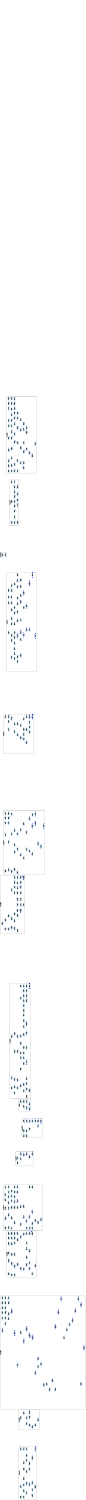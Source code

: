/* ------------------------------------------------------------ */
/* created with bunch v3 */
/* Objective Function value = 1.047805642633229*/
/* ------------------------------------------------------------ */

digraph G {
size= "10,10";
rotate = 90;
subgraph cluster131 {
label = "(SS-L3):3255604";
color = black;
style = bold;

"3257193"[label="3257193",shape=ellipse,color=lightblue,fontcolor=black,style=filled];
"3257196"[label="3257196",shape=ellipse,color=lightblue,fontcolor=black,style=filled];
"3257199"[label="3257199",shape=ellipse,color=lightblue,fontcolor=black,style=filled];
"3257202"[label="3257202",shape=ellipse,color=lightblue,fontcolor=black,style=filled];
"3263849"[label="3263849",shape=ellipse,color=lightblue,fontcolor=black,style=filled];
"3263863"[label="3263863",shape=ellipse,color=lightblue,fontcolor=black,style=filled];
"3263879"[label="3263879",shape=ellipse,color=lightblue,fontcolor=black,style=filled];
"3263859"[label="3263859",shape=ellipse,color=lightblue,fontcolor=black,style=filled];
"3263841"[label="3263841",shape=ellipse,color=lightblue,fontcolor=black,style=filled];
"3263845"[label="3263845",shape=ellipse,color=lightblue,fontcolor=black,style=filled];
"3264494"[label="3264494",shape=ellipse,color=lightblue,fontcolor=black,style=filled];
"3263853"[label="3263853",shape=ellipse,color=lightblue,fontcolor=black,style=filled];
"3264502"[label="3264502",shape=ellipse,color=lightblue,fontcolor=black,style=filled];
"3264499"[label="3264499",shape=ellipse,color=lightblue,fontcolor=black,style=filled];
"3258499"[label="3258499",shape=ellipse,color=lightblue,fontcolor=black,style=filled];
"3258432"[label="3258432",shape=ellipse,color=lightblue,fontcolor=black,style=filled];
"3261837"[label="3261837",shape=ellipse,color=lightblue,fontcolor=black,style=filled];
"3262920"[label="3262920",shape=ellipse,color=lightblue,fontcolor=black,style=filled];
"3262953"[label="3262953",shape=ellipse,color=lightblue,fontcolor=black,style=filled];
"3257192"[label="3257192",shape=ellipse,color=lightblue,fontcolor=black,style=filled];
"3254720"[label="3254720",shape=ellipse,color=lightblue,fontcolor=black,style=filled];
"3254722"[label="3254722",shape=ellipse,color=lightblue,fontcolor=black,style=filled];
"3254724"[label="3254724",shape=ellipse,color=lightblue,fontcolor=black,style=filled];
"3254726"[label="3254726",shape=ellipse,color=lightblue,fontcolor=black,style=filled];
"3254719"[label="3254719",shape=ellipse,color=lightblue,fontcolor=black,style=filled];
"3255551"[label="3255551",shape=ellipse,color=lightblue,fontcolor=black,style=filled];
"3255586"[label="3255586",shape=ellipse,color=lightblue,fontcolor=black,style=filled];
"3255518"[label="3255518",shape=ellipse,color=lightblue,fontcolor=black,style=filled];
"3255589"[label="3255589",shape=ellipse,color=lightblue,fontcolor=black,style=filled];
"3255644"[label="3255644",shape=ellipse,color=lightblue,fontcolor=black,style=filled];
"3255682"[label="3255682",shape=ellipse,color=lightblue,fontcolor=black,style=filled];
"3255604"[label="3255604",shape=ellipse,color=lightblue,fontcolor=black,style=filled];
"3264525"[label="3264525",shape=ellipse,color=lightblue,fontcolor=black,style=filled];
"3255515"[label="3255515",shape=ellipse,color=lightblue,fontcolor=black,style=filled];
"3253616"[label="3253616",shape=ellipse,color=lightblue,fontcolor=black,style=filled];
"3253624"[label="3253624",shape=ellipse,color=lightblue,fontcolor=black,style=filled];
"3256608"[label="3256608",shape=ellipse,color=lightblue,fontcolor=black,style=filled];
"3256568"[label="3256568",shape=ellipse,color=lightblue,fontcolor=black,style=filled];
"3265846"[label="3265846",shape=ellipse,color=lightblue,fontcolor=black,style=filled];
"3265922"[label="3265922",shape=ellipse,color=lightblue,fontcolor=black,style=filled];
"3265956"[label="3265956",shape=ellipse,color=lightblue,fontcolor=black,style=filled];
"3266011"[label="3266011",shape=ellipse,color=lightblue,fontcolor=black,style=filled];
"3255305"[label="3255305",shape=ellipse,color=lightblue,fontcolor=black,style=filled];
"3255308"[label="3255308",shape=ellipse,color=lightblue,fontcolor=black,style=filled];
"3255296"[label="3255296",shape=ellipse,color=lightblue,fontcolor=black,style=filled];
"3255304"[label="3255304",shape=ellipse,color=lightblue,fontcolor=black,style=filled];
"3262877"[label="3262877",shape=ellipse,color=lightblue,fontcolor=black,style=filled];
"3262792"[label="3262792",shape=ellipse,color=lightblue,fontcolor=black,style=filled];
"3262828"[label="3262828",shape=ellipse,color=lightblue,fontcolor=black,style=filled];
"3259612"[label="3259612",shape=ellipse,color=lightblue,fontcolor=black,style=filled];
"3259759"[label="3259759",shape=ellipse,color=lightblue,fontcolor=black,style=filled];
"3259760"[label="3259760",shape=ellipse,color=lightblue,fontcolor=black,style=filled];
"3256822"[label="3256822",shape=ellipse,color=lightblue,fontcolor=black,style=filled];
"3256818"[label="3256818",shape=ellipse,color=lightblue,fontcolor=black,style=filled];
}
subgraph cluster132 {
label = "(SS-L3):3256864";
color = black;
style = bold;

"3252911"[label="3252911",shape=ellipse,color=lightblue,fontcolor=black,style=filled];
"3253291"[label="3253291",shape=ellipse,color=lightblue,fontcolor=black,style=filled];
"3261416"[label="3261416",shape=ellipse,color=lightblue,fontcolor=black,style=filled];
"3261406"[label="3261406",shape=ellipse,color=lightblue,fontcolor=black,style=filled];
"3261349"[label="3261349",shape=ellipse,color=lightblue,fontcolor=black,style=filled];
"3253696"[label="3253696",shape=ellipse,color=lightblue,fontcolor=black,style=filled];
"3260089"[label="3260089",shape=ellipse,color=lightblue,fontcolor=black,style=filled];
"3254628"[label="3254628",shape=ellipse,color=lightblue,fontcolor=black,style=filled];
"3254629"[label="3254629",shape=ellipse,color=lightblue,fontcolor=black,style=filled];
"3254737"[label="3254737",shape=ellipse,color=lightblue,fontcolor=black,style=filled];
"3254677"[label="3254677",shape=ellipse,color=lightblue,fontcolor=black,style=filled];
"3260098"[label="3260098",shape=ellipse,color=lightblue,fontcolor=black,style=filled];
"3259535"[label="3259535",shape=ellipse,color=lightblue,fontcolor=black,style=filled];
"3261437"[label="3261437",shape=ellipse,color=lightblue,fontcolor=black,style=filled];
"3254688"[label="3254688",shape=ellipse,color=lightblue,fontcolor=black,style=filled];
"3253582"[label="3253582",shape=ellipse,color=lightblue,fontcolor=black,style=filled];
"3254055"[label="3254055",shape=ellipse,color=lightblue,fontcolor=black,style=filled];
"3263535"[label="3263535",shape=ellipse,color=lightblue,fontcolor=black,style=filled];
"3265008"[label="3265008",shape=ellipse,color=lightblue,fontcolor=black,style=filled];
"3265033"[label="3265033",shape=ellipse,color=lightblue,fontcolor=black,style=filled];
"3258820"[label="3258820",shape=ellipse,color=lightblue,fontcolor=black,style=filled];
"3265038"[label="3265038",shape=ellipse,color=lightblue,fontcolor=black,style=filled];
"3264981"[label="3264981",shape=ellipse,color=lightblue,fontcolor=black,style=filled];
"3265001"[label="3265001",shape=ellipse,color=lightblue,fontcolor=black,style=filled];
"3265195"[label="3265195",shape=ellipse,color=lightblue,fontcolor=black,style=filled];
"3262006"[label="3262006",shape=ellipse,color=lightblue,fontcolor=black,style=filled];
"3262090"[label="3262090",shape=ellipse,color=lightblue,fontcolor=black,style=filled];
"3257091"[label="3257091",shape=ellipse,color=lightblue,fontcolor=black,style=filled];
"3256864"[label="3256864",shape=ellipse,color=lightblue,fontcolor=black,style=filled];
"3259644"[label="3259644",shape=ellipse,color=lightblue,fontcolor=black,style=filled];
"3259559"[label="3259559",shape=ellipse,color=lightblue,fontcolor=black,style=filled];
"3259567"[label="3259567",shape=ellipse,color=lightblue,fontcolor=black,style=filled];
"3259815"[label="3259815",shape=ellipse,color=lightblue,fontcolor=black,style=filled];
"3259739"[label="3259739",shape=ellipse,color=lightblue,fontcolor=black,style=filled];
"3259632"[label="3259632",shape=ellipse,color=lightblue,fontcolor=black,style=filled];
"3259886"[label="3259886",shape=ellipse,color=lightblue,fontcolor=black,style=filled];
"3258819"[label="3258819",shape=ellipse,color=lightblue,fontcolor=black,style=filled];
"3258409"[label="3258409",shape=ellipse,color=lightblue,fontcolor=black,style=filled];
"3264976"[label="3264976",shape=ellipse,color=lightblue,fontcolor=black,style=filled];
"3265134"[label="3265134",shape=ellipse,color=lightblue,fontcolor=black,style=filled];
"3265257"[label="3265257",shape=ellipse,color=lightblue,fontcolor=black,style=filled];
"3265078"[label="3265078",shape=ellipse,color=lightblue,fontcolor=black,style=filled];
"3265224"[label="3265224",shape=ellipse,color=lightblue,fontcolor=black,style=filled];
"3265060"[label="3265060",shape=ellipse,color=lightblue,fontcolor=black,style=filled];
"3263883"[label="3263883",shape=ellipse,color=lightblue,fontcolor=black,style=filled];
"3259121"[label="3259121",shape=ellipse,color=lightblue,fontcolor=black,style=filled];
"3259055"[label="3259055",shape=ellipse,color=lightblue,fontcolor=black,style=filled];
"3265191"[label="3265191",shape=ellipse,color=lightblue,fontcolor=black,style=filled];
"3259677"[label="3259677",shape=ellipse,color=lightblue,fontcolor=black,style=filled];
"3259799"[label="3259799",shape=ellipse,color=lightblue,fontcolor=black,style=filled];
}
subgraph cluster133 {
label = "(SS-L3):3255354";
color = black;
style = bold;

"3263126"[label="3263126",shape=ellipse,color=lightblue,fontcolor=black,style=filled];
"3263263"[label="3263263",shape=ellipse,color=lightblue,fontcolor=black,style=filled];
"3263304"[label="3263304",shape=ellipse,color=lightblue,fontcolor=black,style=filled];
"3262659"[label="3262659",shape=ellipse,color=lightblue,fontcolor=black,style=filled];
"3262663"[label="3262663",shape=ellipse,color=lightblue,fontcolor=black,style=filled];
"3262633"[label="3262633",shape=ellipse,color=lightblue,fontcolor=black,style=filled];
"3262641"[label="3262641",shape=ellipse,color=lightblue,fontcolor=black,style=filled];
"3263719"[label="3263719",shape=ellipse,color=lightblue,fontcolor=black,style=filled];
"3253685"[label="3253685",shape=ellipse,color=lightblue,fontcolor=black,style=filled];
"3253686"[label="3253686",shape=ellipse,color=lightblue,fontcolor=black,style=filled];
"3262667"[label="3262667",shape=ellipse,color=lightblue,fontcolor=black,style=filled];
"3262628"[label="3262628",shape=ellipse,color=lightblue,fontcolor=black,style=filled];
"3262629"[label="3262629",shape=ellipse,color=lightblue,fontcolor=black,style=filled];
"3262637"[label="3262637",shape=ellipse,color=lightblue,fontcolor=black,style=filled];
"3262715"[label="3262715",shape=ellipse,color=lightblue,fontcolor=black,style=filled];
"3262645"[label="3262645",shape=ellipse,color=lightblue,fontcolor=black,style=filled];
"3262655"[label="3262655",shape=ellipse,color=lightblue,fontcolor=black,style=filled];
"3255263"[label="3255263",shape=ellipse,color=lightblue,fontcolor=black,style=filled];
"3255197"[label="3255197",shape=ellipse,color=lightblue,fontcolor=black,style=filled];
"3256786"[label="3256786",shape=ellipse,color=lightblue,fontcolor=black,style=filled];
"3257947"[label="3257947",shape=ellipse,color=lightblue,fontcolor=black,style=filled];
"3256796"[label="3256796",shape=ellipse,color=lightblue,fontcolor=black,style=filled];
"3256788"[label="3256788",shape=ellipse,color=lightblue,fontcolor=black,style=filled];
"3256792"[label="3256792",shape=ellipse,color=lightblue,fontcolor=black,style=filled];
"3256800"[label="3256800",shape=ellipse,color=lightblue,fontcolor=black,style=filled];
"3256847"[label="3256847",shape=ellipse,color=lightblue,fontcolor=black,style=filled];
"3255358"[label="3255358",shape=ellipse,color=lightblue,fontcolor=black,style=filled];
"3255362"[label="3255362",shape=ellipse,color=lightblue,fontcolor=black,style=filled];
"3255389"[label="3255389",shape=ellipse,color=lightblue,fontcolor=black,style=filled];
"3256686"[label="3256686",shape=ellipse,color=lightblue,fontcolor=black,style=filled];
"3255340"[label="3255340",shape=ellipse,color=lightblue,fontcolor=black,style=filled];
"3255354"[label="3255354",shape=ellipse,color=lightblue,fontcolor=black,style=filled];
"3261534"[label="3261534",shape=ellipse,color=lightblue,fontcolor=black,style=filled];
"3261525"[label="3261525",shape=ellipse,color=lightblue,fontcolor=black,style=filled];
"3261530"[label="3261530",shape=ellipse,color=lightblue,fontcolor=black,style=filled];
"3255090"[label="3255090",shape=ellipse,color=lightblue,fontcolor=black,style=filled];
"3255122"[label="3255122",shape=ellipse,color=lightblue,fontcolor=black,style=filled];
}
subgraph cluster134 {
label = "(SS-L3):3259168";
color = black;
style = bold;

"3254955"[label="3254955",shape=ellipse,color=lightblue,fontcolor=black,style=filled];
"3254802"[label="3254802",shape=ellipse,color=lightblue,fontcolor=black,style=filled];
"3254803"[label="3254803",shape=ellipse,color=lightblue,fontcolor=black,style=filled];
"3259971"[label="3259971",shape=ellipse,color=lightblue,fontcolor=black,style=filled];
"3254771"[label="3254771",shape=ellipse,color=lightblue,fontcolor=black,style=filled];
"3259970"[label="3259970",shape=ellipse,color=lightblue,fontcolor=black,style=filled];
"3258552"[label="3258552",shape=ellipse,color=lightblue,fontcolor=black,style=filled];
"3263968"[label="3263968",shape=ellipse,color=lightblue,fontcolor=black,style=filled];
"3263946"[label="3263946",shape=ellipse,color=lightblue,fontcolor=black,style=filled];
"3263822"[label="3263822",shape=ellipse,color=lightblue,fontcolor=black,style=filled];
"3263961"[label="3263961",shape=ellipse,color=lightblue,fontcolor=black,style=filled];
"3263937"[label="3263937",shape=ellipse,color=lightblue,fontcolor=black,style=filled];
"3263807"[label="3263807",shape=ellipse,color=lightblue,fontcolor=black,style=filled];
"3263922"[label="3263922",shape=ellipse,color=lightblue,fontcolor=black,style=filled];
"3263784"[label="3263784",shape=ellipse,color=lightblue,fontcolor=black,style=filled];
"3256707"[label="3256707",shape=ellipse,color=lightblue,fontcolor=black,style=filled];
"3261014"[label="3261014",shape=ellipse,color=lightblue,fontcolor=black,style=filled];
"3261065"[label="3261065",shape=ellipse,color=lightblue,fontcolor=black,style=filled];
"3261066"[label="3261066",shape=ellipse,color=lightblue,fontcolor=black,style=filled];
"3259142"[label="3259142",shape=ellipse,color=lightblue,fontcolor=black,style=filled];
"3259156"[label="3259156",shape=ellipse,color=lightblue,fontcolor=black,style=filled];
"3259181"[label="3259181",shape=ellipse,color=lightblue,fontcolor=black,style=filled];
"3259202"[label="3259202",shape=ellipse,color=lightblue,fontcolor=black,style=filled];
"3259205"[label="3259205",shape=ellipse,color=lightblue,fontcolor=black,style=filled];
"3259143"[label="3259143",shape=ellipse,color=lightblue,fontcolor=black,style=filled];
"3259179"[label="3259179",shape=ellipse,color=lightblue,fontcolor=black,style=filled];
"3259148"[label="3259148",shape=ellipse,color=lightblue,fontcolor=black,style=filled];
"3259168"[label="3259168",shape=ellipse,color=lightblue,fontcolor=black,style=filled];
"3259200"[label="3259200",shape=ellipse,color=lightblue,fontcolor=black,style=filled];
"3260765"[label="3260765",shape=ellipse,color=lightblue,fontcolor=black,style=filled];
"3258978"[label="3258978",shape=ellipse,color=lightblue,fontcolor=black,style=filled];
"3259545"[label="3259545",shape=ellipse,color=lightblue,fontcolor=black,style=filled];
"3261103"[label="3261103",shape=ellipse,color=lightblue,fontcolor=black,style=filled];
"3257486"[label="3257486",shape=ellipse,color=lightblue,fontcolor=black,style=filled];
"3261136"[label="3261136",shape=ellipse,color=lightblue,fontcolor=black,style=filled];
"3261177"[label="3261177",shape=ellipse,color=lightblue,fontcolor=black,style=filled];
"3259128"[label="3259128",shape=ellipse,color=lightblue,fontcolor=black,style=filled];
"3258966"[label="3258966",shape=ellipse,color=lightblue,fontcolor=black,style=filled];
"3259028"[label="3259028",shape=ellipse,color=lightblue,fontcolor=black,style=filled];
"3259114"[label="3259114",shape=ellipse,color=lightblue,fontcolor=black,style=filled];
"3259099"[label="3259099",shape=ellipse,color=lightblue,fontcolor=black,style=filled];
"3259038"[label="3259038",shape=ellipse,color=lightblue,fontcolor=black,style=filled];
"3253184"[label="3253184",shape=ellipse,color=lightblue,fontcolor=black,style=filled];
"3253077"[label="3253077",shape=ellipse,color=lightblue,fontcolor=black,style=filled];
"3253144"[label="3253144",shape=ellipse,color=lightblue,fontcolor=black,style=filled];
}
subgraph cluster135 {
label = "(SS-L3):3260263";
color = black;
style = bold;

"3260908"[label="3260908",shape=ellipse,color=lightblue,fontcolor=black,style=filled];
"3260357"[label="3260357",shape=ellipse,color=lightblue,fontcolor=black,style=filled];
"3260495"[label="3260495",shape=ellipse,color=lightblue,fontcolor=black,style=filled];
"3260263"[label="3260263",shape=ellipse,color=lightblue,fontcolor=black,style=filled];
"3264363"[label="3264363",shape=ellipse,color=lightblue,fontcolor=black,style=filled];
"3264364"[label="3264364",shape=ellipse,color=lightblue,fontcolor=black,style=filled];
"3264727"[label="3264727",shape=ellipse,color=lightblue,fontcolor=black,style=filled];
"3264728"[label="3264728",shape=ellipse,color=lightblue,fontcolor=black,style=filled];
"3264729"[label="3264729",shape=ellipse,color=lightblue,fontcolor=black,style=filled];
"3260909"[label="3260909",shape=ellipse,color=lightblue,fontcolor=black,style=filled];
"3264597"[label="3264597",shape=ellipse,color=lightblue,fontcolor=black,style=filled];
"3260911"[label="3260911",shape=ellipse,color=lightblue,fontcolor=black,style=filled];
"3260315"[label="3260315",shape=ellipse,color=lightblue,fontcolor=black,style=filled];
"3260398"[label="3260398",shape=ellipse,color=lightblue,fontcolor=black,style=filled];
"3260324"[label="3260324",shape=ellipse,color=lightblue,fontcolor=black,style=filled];
"3263393"[label="3263393",shape=ellipse,color=lightblue,fontcolor=black,style=filled];
"3259860"[label="3259860",shape=ellipse,color=lightblue,fontcolor=black,style=filled];
"3260951"[label="3260951",shape=ellipse,color=lightblue,fontcolor=black,style=filled];
"3260578"[label="3260578",shape=ellipse,color=lightblue,fontcolor=black,style=filled];
"3260222"[label="3260222",shape=ellipse,color=lightblue,fontcolor=black,style=filled];
"3260138"[label="3260138",shape=ellipse,color=lightblue,fontcolor=black,style=filled];
"3260181"[label="3260181",shape=ellipse,color=lightblue,fontcolor=black,style=filled];
"3256695"[label="3256695",shape=ellipse,color=lightblue,fontcolor=black,style=filled];
"3256696"[label="3256696",shape=ellipse,color=lightblue,fontcolor=black,style=filled];
"3256697"[label="3256697",shape=ellipse,color=lightblue,fontcolor=black,style=filled];
"3256698"[label="3256698",shape=ellipse,color=lightblue,fontcolor=black,style=filled];
"3256699"[label="3256699",shape=ellipse,color=lightblue,fontcolor=black,style=filled];
"3260116"[label="3260116",shape=ellipse,color=lightblue,fontcolor=black,style=filled];
"3260117"[label="3260117",shape=ellipse,color=lightblue,fontcolor=black,style=filled];
"3260439"[label="3260439",shape=ellipse,color=lightblue,fontcolor=black,style=filled];
"3260482"[label="3260482",shape=ellipse,color=lightblue,fontcolor=black,style=filled];
"3260454"[label="3260454",shape=ellipse,color=lightblue,fontcolor=black,style=filled];
"3260044"[label="3260044",shape=ellipse,color=lightblue,fontcolor=black,style=filled];
"3258353"[label="3258353",shape=ellipse,color=lightblue,fontcolor=black,style=filled];
"3260682"[label="3260682",shape=ellipse,color=lightblue,fontcolor=black,style=filled];
"3260683"[label="3260683",shape=ellipse,color=lightblue,fontcolor=black,style=filled];
}
subgraph cluster136 {
label = "(SS-L3):3254073";
color = black;
style = bold;

"3256662"[label="3256662",shape=ellipse,color=lightblue,fontcolor=black,style=filled];
"3254513"[label="3254513",shape=ellipse,color=lightblue,fontcolor=black,style=filled];
"3261259"[label="3261259",shape=ellipse,color=lightblue,fontcolor=black,style=filled];
"3253729"[label="3253729",shape=ellipse,color=lightblue,fontcolor=black,style=filled];
"3257650"[label="3257650",shape=ellipse,color=lightblue,fontcolor=black,style=filled];
"3254073"[label="3254073",shape=ellipse,color=lightblue,fontcolor=black,style=filled];
"3255698"[label="3255698",shape=ellipse,color=lightblue,fontcolor=black,style=filled];
"3255694"[label="3255694",shape=ellipse,color=lightblue,fontcolor=black,style=filled];
"3255696"[label="3255696",shape=ellipse,color=lightblue,fontcolor=black,style=filled];
"3254369"[label="3254369",shape=ellipse,color=lightblue,fontcolor=black,style=filled];
"3254430"[label="3254430",shape=ellipse,color=lightblue,fontcolor=black,style=filled];
"3254368"[label="3254368",shape=ellipse,color=lightblue,fontcolor=black,style=filled];
"3254429"[label="3254429",shape=ellipse,color=lightblue,fontcolor=black,style=filled];
"3255754"[label="3255754",shape=ellipse,color=lightblue,fontcolor=black,style=filled];
"3254418"[label="3254418",shape=ellipse,color=lightblue,fontcolor=black,style=filled];
"3253706"[label="3253706",shape=ellipse,color=lightblue,fontcolor=black,style=filled];
"3256256"[label="3256256",shape=ellipse,color=lightblue,fontcolor=black,style=filled];
"3257700"[label="3257700",shape=ellipse,color=lightblue,fontcolor=black,style=filled];
"3257699"[label="3257699",shape=ellipse,color=lightblue,fontcolor=black,style=filled];
"3257736"[label="3257736",shape=ellipse,color=lightblue,fontcolor=black,style=filled];
"3257602"[label="3257602",shape=ellipse,color=lightblue,fontcolor=black,style=filled];
"3254472"[label="3254472",shape=ellipse,color=lightblue,fontcolor=black,style=filled];
"3253617"[label="3253617",shape=ellipse,color=lightblue,fontcolor=black,style=filled];
}
subgraph cluster137 {
label = "(SS-L3):3256187";
color = black;
style = bold;

"3253649"[label="3253649",shape=ellipse,color=lightblue,fontcolor=black,style=filled];
"3253773"[label="3253773",shape=ellipse,color=lightblue,fontcolor=black,style=filled];
"3253573"[label="3253573",shape=ellipse,color=lightblue,fontcolor=black,style=filled];
"3253583"[label="3253583",shape=ellipse,color=lightblue,fontcolor=black,style=filled];
"3253564"[label="3253564",shape=ellipse,color=lightblue,fontcolor=black,style=filled];
"3256334"[label="3256334",shape=ellipse,color=lightblue,fontcolor=black,style=filled];
"3256361"[label="3256361",shape=ellipse,color=lightblue,fontcolor=black,style=filled];
"3256292"[label="3256292",shape=ellipse,color=lightblue,fontcolor=black,style=filled];
"3256850"[label="3256850",shape=ellipse,color=lightblue,fontcolor=black,style=filled];
"3256762"[label="3256762",shape=ellipse,color=lightblue,fontcolor=black,style=filled];
"3253934"[label="3253934",shape=ellipse,color=lightblue,fontcolor=black,style=filled];
"3257075"[label="3257075",shape=ellipse,color=lightblue,fontcolor=black,style=filled];
"3253571"[label="3253571",shape=ellipse,color=lightblue,fontcolor=black,style=filled];
"3253626"[label="3253626",shape=ellipse,color=lightblue,fontcolor=black,style=filled];
"3253554"[label="3253554",shape=ellipse,color=lightblue,fontcolor=black,style=filled];
"3253606"[label="3253606",shape=ellipse,color=lightblue,fontcolor=black,style=filled];
"3253615"[label="3253615",shape=ellipse,color=lightblue,fontcolor=black,style=filled];
"3254050"[label="3254050",shape=ellipse,color=lightblue,fontcolor=black,style=filled];
"3253992"[label="3253992",shape=ellipse,color=lightblue,fontcolor=black,style=filled];
"3257617"[label="3257617",shape=ellipse,color=lightblue,fontcolor=black,style=filled];
"3253646"[label="3253646",shape=ellipse,color=lightblue,fontcolor=black,style=filled];
"3254510"[label="3254510",shape=ellipse,color=lightblue,fontcolor=black,style=filled];
"3259078"[label="3259078",shape=ellipse,color=lightblue,fontcolor=black,style=filled];
"3259079"[label="3259079",shape=ellipse,color=lightblue,fontcolor=black,style=filled];
"3256446"[label="3256446",shape=ellipse,color=lightblue,fontcolor=black,style=filled];
"3254755"[label="3254755",shape=ellipse,color=lightblue,fontcolor=black,style=filled];
"3256709"[label="3256709",shape=ellipse,color=lightblue,fontcolor=black,style=filled];
"3256710"[label="3256710",shape=ellipse,color=lightblue,fontcolor=black,style=filled];
"3258006"[label="3258006",shape=ellipse,color=lightblue,fontcolor=black,style=filled];
"3257966"[label="3257966",shape=ellipse,color=lightblue,fontcolor=black,style=filled];
"3258098"[label="3258098",shape=ellipse,color=lightblue,fontcolor=black,style=filled];
"3258044"[label="3258044",shape=ellipse,color=lightblue,fontcolor=black,style=filled];
"3257955"[label="3257955",shape=ellipse,color=lightblue,fontcolor=black,style=filled];
"3261943"[label="3261943",shape=ellipse,color=lightblue,fontcolor=black,style=filled];
"3255209"[label="3255209",shape=ellipse,color=lightblue,fontcolor=black,style=filled];
"3255230"[label="3255230",shape=ellipse,color=lightblue,fontcolor=black,style=filled];
"3254899"[label="3254899",shape=ellipse,color=lightblue,fontcolor=black,style=filled];
"3260897"[label="3260897",shape=ellipse,color=lightblue,fontcolor=black,style=filled];
"3256072"[label="3256072",shape=ellipse,color=lightblue,fontcolor=black,style=filled];
"3256124"[label="3256124",shape=ellipse,color=lightblue,fontcolor=black,style=filled];
"3259014"[label="3259014",shape=ellipse,color=lightblue,fontcolor=black,style=filled];
"3256077"[label="3256077",shape=ellipse,color=lightblue,fontcolor=black,style=filled];
"3256114"[label="3256114",shape=ellipse,color=lightblue,fontcolor=black,style=filled];
"3256187"[label="3256187",shape=ellipse,color=lightblue,fontcolor=black,style=filled];
"3256154"[label="3256154",shape=ellipse,color=lightblue,fontcolor=black,style=filled];
"3256051"[label="3256051",shape=ellipse,color=lightblue,fontcolor=black,style=filled];
"3255713"[label="3255713",shape=ellipse,color=lightblue,fontcolor=black,style=filled];
"3255701"[label="3255701",shape=ellipse,color=lightblue,fontcolor=black,style=filled];
"3255702"[label="3255702",shape=ellipse,color=lightblue,fontcolor=black,style=filled];
"3265899"[label="3265899",shape=ellipse,color=lightblue,fontcolor=black,style=filled];
"3265898"[label="3265898",shape=ellipse,color=lightblue,fontcolor=black,style=filled];
}
subgraph cluster138 {
label = "(SS-L3):3258946";
color = black;
style = bold;

"3258792"[label="3258792",shape=ellipse,color=lightblue,fontcolor=black,style=filled];
"3258855"[label="3258855",shape=ellipse,color=lightblue,fontcolor=black,style=filled];
"3258890"[label="3258890",shape=ellipse,color=lightblue,fontcolor=black,style=filled];
"3258793"[label="3258793",shape=ellipse,color=lightblue,fontcolor=black,style=filled];
"3259002"[label="3259002",shape=ellipse,color=lightblue,fontcolor=black,style=filled];
"3258787"[label="3258787",shape=ellipse,color=lightblue,fontcolor=black,style=filled];
"3258955"[label="3258955",shape=ellipse,color=lightblue,fontcolor=black,style=filled];
"3258802"[label="3258802",shape=ellipse,color=lightblue,fontcolor=black,style=filled];
"3259315"[label="3259315",shape=ellipse,color=lightblue,fontcolor=black,style=filled];
"3254665"[label="3254665",shape=ellipse,color=lightblue,fontcolor=black,style=filled];
"3254668"[label="3254668",shape=ellipse,color=lightblue,fontcolor=black,style=filled];
"3258876"[label="3258876",shape=ellipse,color=lightblue,fontcolor=black,style=filled];
"3259432"[label="3259432",shape=ellipse,color=lightblue,fontcolor=black,style=filled];
"3259389"[label="3259389",shape=ellipse,color=lightblue,fontcolor=black,style=filled];
"3259422"[label="3259422",shape=ellipse,color=lightblue,fontcolor=black,style=filled];
"3258965"[label="3258965",shape=ellipse,color=lightblue,fontcolor=black,style=filled];
"3263626"[label="3263626",shape=ellipse,color=lightblue,fontcolor=black,style=filled];
"3254958"[label="3254958",shape=ellipse,color=lightblue,fontcolor=black,style=filled];
"3264533"[label="3264533",shape=ellipse,color=lightblue,fontcolor=black,style=filled];
"3264600"[label="3264600",shape=ellipse,color=lightblue,fontcolor=black,style=filled];
"3264570"[label="3264570",shape=ellipse,color=lightblue,fontcolor=black,style=filled];
"3264622"[label="3264622",shape=ellipse,color=lightblue,fontcolor=black,style=filled];
"3264553"[label="3264553",shape=ellipse,color=lightblue,fontcolor=black,style=filled];
"3264708"[label="3264708",shape=ellipse,color=lightblue,fontcolor=black,style=filled];
"3255278"[label="3255278",shape=ellipse,color=lightblue,fontcolor=black,style=filled];
"3257831"[label="3257831",shape=ellipse,color=lightblue,fontcolor=black,style=filled];
"3255212"[label="3255212",shape=ellipse,color=lightblue,fontcolor=black,style=filled];
"3264814"[label="3264814",shape=ellipse,color=lightblue,fontcolor=black,style=filled];
"3264781"[label="3264781",shape=ellipse,color=lightblue,fontcolor=black,style=filled];
"3264804"[label="3264804",shape=ellipse,color=lightblue,fontcolor=black,style=filled];
"3254747"[label="3254747",shape=ellipse,color=lightblue,fontcolor=black,style=filled];
"3257755"[label="3257755",shape=ellipse,color=lightblue,fontcolor=black,style=filled];
"3260033"[label="3260033",shape=ellipse,color=lightblue,fontcolor=black,style=filled];
"3259431"[label="3259431",shape=ellipse,color=lightblue,fontcolor=black,style=filled];
"3259388"[label="3259388",shape=ellipse,color=lightblue,fontcolor=black,style=filled];
"3258892"[label="3258892",shape=ellipse,color=lightblue,fontcolor=black,style=filled];
"3258913"[label="3258913",shape=ellipse,color=lightblue,fontcolor=black,style=filled];
"3258938"[label="3258938",shape=ellipse,color=lightblue,fontcolor=black,style=filled];
"3259314"[label="3259314",shape=ellipse,color=lightblue,fontcolor=black,style=filled];
"3258946"[label="3258946",shape=ellipse,color=lightblue,fontcolor=black,style=filled];
"3253631"[label="3253631",shape=ellipse,color=lightblue,fontcolor=black,style=filled];
"3253272"[label="3253272",shape=ellipse,color=lightblue,fontcolor=black,style=filled];
"3253639"[label="3253639",shape=ellipse,color=lightblue,fontcolor=black,style=filled];
"3259394"[label="3259394",shape=ellipse,color=lightblue,fontcolor=black,style=filled];
"3259350"[label="3259350",shape=ellipse,color=lightblue,fontcolor=black,style=filled];
}
subgraph cluster139 {
label = "(SS-L3):3257513";
color = black;
style = bold;

"3264024"[label="3264024",shape=ellipse,color=lightblue,fontcolor=black,style=filled];
"3264021"[label="3264021",shape=ellipse,color=lightblue,fontcolor=black,style=filled];
"3264054"[label="3264054",shape=ellipse,color=lightblue,fontcolor=black,style=filled];
"3264064"[label="3264064",shape=ellipse,color=lightblue,fontcolor=black,style=filled];
"3263994"[label="3263994",shape=ellipse,color=lightblue,fontcolor=black,style=filled];
"3264020"[label="3264020",shape=ellipse,color=lightblue,fontcolor=black,style=filled];
"3264053"[label="3264053",shape=ellipse,color=lightblue,fontcolor=black,style=filled];
"3264105"[label="3264105",shape=ellipse,color=lightblue,fontcolor=black,style=filled];
"3263558"[label="3263558",shape=ellipse,color=lightblue,fontcolor=black,style=filled];
"3263780"[label="3263780",shape=ellipse,color=lightblue,fontcolor=black,style=filled];
"3263918"[label="3263918",shape=ellipse,color=lightblue,fontcolor=black,style=filled];
"3253678"[label="3253678",shape=ellipse,color=lightblue,fontcolor=black,style=filled];
"3258497"[label="3258497",shape=ellipse,color=lightblue,fontcolor=black,style=filled];
"3264067"[label="3264067",shape=ellipse,color=lightblue,fontcolor=black,style=filled];
"3263926"[label="3263926",shape=ellipse,color=lightblue,fontcolor=black,style=filled];
"3264139"[label="3264139",shape=ellipse,color=lightblue,fontcolor=black,style=filled];
"3263742"[label="3263742",shape=ellipse,color=lightblue,fontcolor=black,style=filled];
"3265419"[label="3265419",shape=ellipse,color=lightblue,fontcolor=black,style=filled];
"3257935"[label="3257935",shape=ellipse,color=lightblue,fontcolor=black,style=filled];
"3257941"[label="3257941",shape=ellipse,color=lightblue,fontcolor=black,style=filled];
"3257513"[label="3257513",shape=ellipse,color=lightblue,fontcolor=black,style=filled];
"3257533"[label="3257533",shape=ellipse,color=lightblue,fontcolor=black,style=filled];
"3264897"[label="3264897",shape=ellipse,color=lightblue,fontcolor=black,style=filled];
"3264876"[label="3264876",shape=ellipse,color=lightblue,fontcolor=black,style=filled];
"3263642"[label="3263642",shape=ellipse,color=lightblue,fontcolor=black,style=filled];
}
subgraph cluster140 {
label = "(SS-L3):3258690";
color = black;
style = bold;

"3258710"[label="3258710",shape=ellipse,color=lightblue,fontcolor=black,style=filled];
"3258711"[label="3258711",shape=ellipse,color=lightblue,fontcolor=black,style=filled];
"3258629"[label="3258629",shape=ellipse,color=lightblue,fontcolor=black,style=filled];
"3258602"[label="3258602",shape=ellipse,color=lightblue,fontcolor=black,style=filled];
"3258580"[label="3258580",shape=ellipse,color=lightblue,fontcolor=black,style=filled];
"3258690"[label="3258690",shape=ellipse,color=lightblue,fontcolor=black,style=filled];
"3256529"[label="3256529",shape=ellipse,color=lightblue,fontcolor=black,style=filled];
"3258666"[label="3258666",shape=ellipse,color=lightblue,fontcolor=black,style=filled];
}
subgraph cluster141 {
label = "(SS-L3):3255938";
color = black;
style = bold;

"3257783"[label="3257783",shape=ellipse,color=lightblue,fontcolor=black,style=filled];
"3257883"[label="3257883",shape=ellipse,color=lightblue,fontcolor=black,style=filled];
"3257823"[label="3257823",shape=ellipse,color=lightblue,fontcolor=black,style=filled];
"3257996"[label="3257996",shape=ellipse,color=lightblue,fontcolor=black,style=filled];
"3257930"[label="3257930",shape=ellipse,color=lightblue,fontcolor=black,style=filled];
"3257949"[label="3257949",shape=ellipse,color=lightblue,fontcolor=black,style=filled];
"3260828"[label="3260828",shape=ellipse,color=lightblue,fontcolor=black,style=filled];
"3260881"[label="3260881",shape=ellipse,color=lightblue,fontcolor=black,style=filled];
"3256564"[label="3256564",shape=ellipse,color=lightblue,fontcolor=black,style=filled];
"3254683"[label="3254683",shape=ellipse,color=lightblue,fontcolor=black,style=filled];
"3255938"[label="3255938",shape=ellipse,color=lightblue,fontcolor=black,style=filled];
"3255723"[label="3255723",shape=ellipse,color=lightblue,fontcolor=black,style=filled];
"3253628"[label="3253628",shape=ellipse,color=lightblue,fontcolor=black,style=filled];
"3255937"[label="3255937",shape=ellipse,color=lightblue,fontcolor=black,style=filled];
"3257149"[label="3257149",shape=ellipse,color=lightblue,fontcolor=black,style=filled];
"3256012"[label="3256012",shape=ellipse,color=lightblue,fontcolor=black,style=filled];
"3256993"[label="3256993",shape=ellipse,color=lightblue,fontcolor=black,style=filled];
"3259900"[label="3259900",shape=ellipse,color=lightblue,fontcolor=black,style=filled];
"3253890"[label="3253890",shape=ellipse,color=lightblue,fontcolor=black,style=filled];
"3253871"[label="3253871",shape=ellipse,color=lightblue,fontcolor=black,style=filled];
"3253854"[label="3253854",shape=ellipse,color=lightblue,fontcolor=black,style=filled];
"3253883"[label="3253883",shape=ellipse,color=lightblue,fontcolor=black,style=filled];
"3259910"[label="3259910",shape=ellipse,color=lightblue,fontcolor=black,style=filled];
"3255935"[label="3255935",shape=ellipse,color=lightblue,fontcolor=black,style=filled];
"3253853"[label="3253853",shape=ellipse,color=lightblue,fontcolor=black,style=filled];
"3259901"[label="3259901",shape=ellipse,color=lightblue,fontcolor=black,style=filled];
"3259902"[label="3259902",shape=ellipse,color=lightblue,fontcolor=black,style=filled];
"3259903"[label="3259903",shape=ellipse,color=lightblue,fontcolor=black,style=filled];
"3259904"[label="3259904",shape=ellipse,color=lightblue,fontcolor=black,style=filled];
"3253878"[label="3253878",shape=ellipse,color=lightblue,fontcolor=black,style=filled];
"3256239"[label="3256239",shape=ellipse,color=lightblue,fontcolor=black,style=filled];
"3260619"[label="3260619",shape=ellipse,color=lightblue,fontcolor=black,style=filled];
"3260994"[label="3260994",shape=ellipse,color=lightblue,fontcolor=black,style=filled];
}
subgraph cluster142 {
label = "(SS-L3):3256019";
color = black;
style = bold;

"3257030"[label="3257030",shape=ellipse,color=lightblue,fontcolor=black,style=filled];
"3257023"[label="3257023",shape=ellipse,color=lightblue,fontcolor=black,style=filled];
"3256465"[label="3256465",shape=ellipse,color=lightblue,fontcolor=black,style=filled];
"3255468"[label="3255468",shape=ellipse,color=lightblue,fontcolor=black,style=filled];
"3261560"[label="3261560",shape=ellipse,color=lightblue,fontcolor=black,style=filled];
"3261561"[label="3261561",shape=ellipse,color=lightblue,fontcolor=black,style=filled];
"3258202"[label="3258202",shape=ellipse,color=lightblue,fontcolor=black,style=filled];
"3258201"[label="3258201",shape=ellipse,color=lightblue,fontcolor=black,style=filled];
"3256019"[label="3256019",shape=ellipse,color=lightblue,fontcolor=black,style=filled];
"3258281"[label="3258281",shape=ellipse,color=lightblue,fontcolor=black,style=filled];
"3253842"[label="3253842",shape=ellipse,color=lightblue,fontcolor=black,style=filled];
"3256865"[label="3256865",shape=ellipse,color=lightblue,fontcolor=black,style=filled];
"3261129"[label="3261129",shape=ellipse,color=lightblue,fontcolor=black,style=filled];
"3261016"[label="3261016",shape=ellipse,color=lightblue,fontcolor=black,style=filled];
"3257573"[label="3257573",shape=ellipse,color=lightblue,fontcolor=black,style=filled];
"3257313"[label="3257313",shape=ellipse,color=lightblue,fontcolor=black,style=filled];
"3259538"[label="3259538",shape=ellipse,color=lightblue,fontcolor=black,style=filled];
}
subgraph cluster143 {
label = "(SS-L3):3259349";
color = black;
style = bold;

"3259352"[label="3259352",shape=ellipse,color=lightblue,fontcolor=black,style=filled];
"3259349"[label="3259349",shape=ellipse,color=lightblue,fontcolor=black,style=filled];
"3264590"[label="3264590",shape=ellipse,color=lightblue,fontcolor=black,style=filled];
"3264587"[label="3264587",shape=ellipse,color=lightblue,fontcolor=black,style=filled];
"3264588"[label="3264588",shape=ellipse,color=lightblue,fontcolor=black,style=filled];
"3254732"[label="3254732",shape=ellipse,color=lightblue,fontcolor=black,style=filled];
"3254660"[label="3254660",shape=ellipse,color=lightblue,fontcolor=black,style=filled];
"3264706"[label="3264706",shape=ellipse,color=lightblue,fontcolor=black,style=filled];
"3264660"[label="3264660",shape=ellipse,color=lightblue,fontcolor=black,style=filled];
"3264670"[label="3264670",shape=ellipse,color=lightblue,fontcolor=black,style=filled];
"3264681"[label="3264681",shape=ellipse,color=lightblue,fontcolor=black,style=filled];
"3255811"[label="3255811",shape=ellipse,color=lightblue,fontcolor=black,style=filled];
"3255812"[label="3255812",shape=ellipse,color=lightblue,fontcolor=black,style=filled];
}
subgraph cluster144 {
label = "(SS-L3):3256714";
color = black;
style = bold;

"3256728"[label="3256728",shape=ellipse,color=lightblue,fontcolor=black,style=filled];
"3256714"[label="3256714",shape=ellipse,color=lightblue,fontcolor=black,style=filled];
"3255490"[label="3255490",shape=ellipse,color=lightblue,fontcolor=black,style=filled];
"3257473"[label="3257473",shape=ellipse,color=lightblue,fontcolor=black,style=filled];
"3261645"[label="3261645",shape=ellipse,color=lightblue,fontcolor=black,style=filled];
"3263829"[label="3263829",shape=ellipse,color=lightblue,fontcolor=black,style=filled];
"3263952"[label="3263952",shape=ellipse,color=lightblue,fontcolor=black,style=filled];
}
subgraph cluster145 {
label = "(SS-L3):3255174";
color = black;
style = bold;

"3255337"[label="3255337",shape=ellipse,color=lightblue,fontcolor=black,style=filled];
"3255243"[label="3255243",shape=ellipse,color=lightblue,fontcolor=black,style=filled];
"3255174"[label="3255174",shape=ellipse,color=lightblue,fontcolor=black,style=filled];
"3255177"[label="3255177",shape=ellipse,color=lightblue,fontcolor=black,style=filled];
"3256781"[label="3256781",shape=ellipse,color=lightblue,fontcolor=black,style=filled];
"3255246"[label="3255246",shape=ellipse,color=lightblue,fontcolor=black,style=filled];
"3255073"[label="3255073",shape=ellipse,color=lightblue,fontcolor=black,style=filled];
"3255180"[label="3255180",shape=ellipse,color=lightblue,fontcolor=black,style=filled];
"3255100"[label="3255100",shape=ellipse,color=lightblue,fontcolor=black,style=filled];
"3255343"[label="3255343",shape=ellipse,color=lightblue,fontcolor=black,style=filled];
}
subgraph cluster146 {
label = "(SS-L3):3262855";
color = black;
style = bold;

"3262866"[label="3262866",shape=ellipse,color=lightblue,fontcolor=black,style=filled];
"3262855"[label="3262855",shape=ellipse,color=lightblue,fontcolor=black,style=filled];
}
"3257202" -> "3257196" [color=blue,font=6];
"3257202" -> "3257193" [color=blue,font=6];
"3257202" -> "3257192" [color=blue,font=6];
"3257202" -> "3253606" [color=blue,font=6];
"3257202" -> "3257199" [color=blue,font=6];
"3253291" -> "3252911" [color=blue,font=6];
"3262633" -> "3262628" [color=blue,font=6];
"3262633" -> "3262655" [color=blue,font=6];
"3262633" -> "3262645" [color=blue,font=6];
"3262633" -> "3262641" [color=blue,font=6];
"3262633" -> "3262667" [color=blue,font=6];
"3262633" -> "3262637" [color=blue,font=6];
"3262633" -> "3262663" [color=blue,font=6];
"3262633" -> "3262659" [color=blue,font=6];
"3262633" -> "3262629" [color=blue,font=6];
"3254803" -> "3256114" [color=blue,font=6];
"3254803" -> "3254802" [color=blue,font=6];
"3254802" -> "3254803" [color=blue,font=6];
"3260911" -> "3260881" [color=blue,font=6];
"3260911" -> "3256864" [color=blue,font=6];
"3260911" -> "3260495" [color=blue,font=6];
"3260911" -> "3260909" [color=blue,font=6];
"3260911" -> "3260908" [color=blue,font=6];
"3260911" -> "3264597" [color=blue,font=6];
"3260911" -> "3260263" [color=blue,font=6];
"3260911" -> "3260357" [color=blue,font=6];
"3253729" -> "3254073" [color=blue,font=6];
"3256124" -> "3256187" [color=blue,font=6];
"3256124" -> "3256114" [color=blue,font=6];
"3256124" -> "3254073" [color=blue,font=6];
"3256124" -> "3256077" [color=blue,font=6];
"3256124" -> "3256051" [color=blue,font=6];
"3256124" -> "3255938" [color=blue,font=6];
"3256124" -> "3256154" [color=blue,font=6];
"3259677" -> "3259799" [color=blue,font=6];
"3259677" -> "3255354" [color=blue,font=6];
"3254369" -> "3253729" [color=blue,font=6];
"3254369" -> "3254429" [color=blue,font=6];
"3254369" -> "3254430" [color=blue,font=6];
"3254369" -> "3254418" [color=blue,font=6];
"3254369" -> "3254368" [color=blue,font=6];
"3254369" -> "3253554" [color=blue,font=6];
"3254369" -> "3254073" [color=blue,font=6];
"3254369" -> "3256662" [color=blue,font=6];
"3254369" -> "3254513" [color=blue,font=6];
"3254368" -> "3254073" [color=blue,font=6];
"3254368" -> "3253554" [color=blue,font=6];
"3254368" -> "3254429" [color=blue,font=6];
"3254368" -> "3253729" [color=blue,font=6];
"3259315" -> "3258819" [color=blue,font=6];
"3259315" -> "3258955" [color=blue,font=6];
"3259315" -> "3258876" [color=blue,font=6];
"3259315" -> "3264533" [color=blue,font=6];
"3259315" -> "3259394" [color=blue,font=6];
"3259315" -> "3258938" [color=blue,font=6];
"3259315" -> "3258792" [color=blue,font=6];
"3259315" -> "3258965" [color=blue,font=6];
"3259315" -> "3259349" [color=blue,font=6];
"3259315" -> "3258855" [color=blue,font=6];
"3259315" -> "3259314" [color=blue,font=6];
"3259315" -> "3258946" [color=blue,font=6];
"3259315" -> "3258913" [color=blue,font=6];
"3259315" -> "3259388" [color=blue,font=6];
"3259315" -> "3258802" [color=blue,font=6];
"3259315" -> "3264553" [color=blue,font=6];
"3259315" -> "3258892" [color=blue,font=6];
"3259315" -> "3259352" [color=blue,font=6];
"3259315" -> "3258890" [color=blue,font=6];
"3259314" -> "3264533" [color=blue,font=6];
"3259314" -> "3264553" [color=blue,font=6];
"3259314" -> "3258855" [color=blue,font=6];
"3259314" -> "3259349" [color=blue,font=6];
"3259314" -> "3258938" [color=blue,font=6];
"3259314" -> "3258892" [color=blue,font=6];
"3259314" -> "3258913" [color=blue,font=6];
"3259314" -> "3258946" [color=blue,font=6];
"3257955" -> "3256114" [color=blue,font=6];
"3257955" -> "3257075" [color=blue,font=6];
"3257955" -> "3253554" [color=blue,font=6];
"3257955" -> "3254073" [color=blue,font=6];
"3257955" -> "3253729" [color=blue,font=6];
"3257955" -> "3258044" [color=blue,font=6];
"3257955" -> "3258006" [color=blue,font=6];
"3257955" -> "3257966" [color=blue,font=6];
"3253686" -> "3253685" [color=blue,font=6];
"3253686" -> "3253678" [color=blue,font=6];
"3260117" -> "3255343" [color=blue,font=6];
"3260117" -> "3260398" [color=blue,font=6];
"3260117" -> "3260263" [color=blue,font=6];
"3260117" -> "3260578" [color=blue,font=6];
"3260117" -> "3260682" [color=blue,font=6];
"3260117" -> "3260098" [color=blue,font=6];
"3260117" -> "3255354" [color=blue,font=6];
"3260117" -> "3260357" [color=blue,font=6];
"3260117" -> "3260116" [color=blue,font=6];
"3260116" -> "3255343" [color=blue,font=6];
"3260116" -> "3260098" [color=blue,font=6];
"3260116" -> "3260682" [color=blue,font=6];
"3260116" -> "3260117" [color=blue,font=6];
"3262629" -> "3262628" [color=blue,font=6];
"3262629" -> "3262655" [color=blue,font=6];
"3262629" -> "3262645" [color=blue,font=6];
"3262629" -> "3262641" [color=blue,font=6];
"3262629" -> "3262667" [color=blue,font=6];
"3262629" -> "3262637" [color=blue,font=6];
"3262629" -> "3262663" [color=blue,font=6];
"3262629" -> "3262633" [color=blue,font=6];
"3262629" -> "3262659" [color=blue,font=6];
"3262628" -> "3262655" [color=blue,font=6];
"3262628" -> "3262645" [color=blue,font=6];
"3262628" -> "3262641" [color=blue,font=6];
"3262628" -> "3262667" [color=blue,font=6];
"3262628" -> "3262715" [color=blue,font=6];
"3262628" -> "3262637" [color=blue,font=6];
"3262628" -> "3262663" [color=blue,font=6];
"3262628" -> "3262633" [color=blue,font=6];
"3262628" -> "3262659" [color=blue,font=6];
"3262628" -> "3262629" [color=blue,font=6];
"3260909" -> "3260881" [color=blue,font=6];
"3260909" -> "3256864" [color=blue,font=6];
"3260909" -> "3260263" [color=blue,font=6];
"3260909" -> "3264729" [color=blue,font=6];
"3260909" -> "3264728" [color=blue,font=6];
"3260909" -> "3264727" [color=blue,font=6];
"3260909" -> "3260495" [color=blue,font=6];
"3260909" -> "3260911" [color=blue,font=6];
"3260909" -> "3264597" [color=blue,font=6];
"3260909" -> "3260908" [color=blue,font=6];
"3260909" -> "3260357" [color=blue,font=6];
"3260908" -> "3256864" [color=blue,font=6];
"3260908" -> "3260495" [color=blue,font=6];
"3260908" -> "3260263" [color=blue,font=6];
"3260908" -> "3260357" [color=blue,font=6];
"3263304" -> "3263263" [color=blue,font=6];
"3263304" -> "3263126" [color=blue,font=6];
"3261943" -> "3256114" [color=blue,font=6];
"3261943" -> "3258006" [color=blue,font=6];
"3263263" -> "3263126" [color=blue,font=6];
"3263263" -> "3263304" [color=blue,font=6];
"3256114" -> "3256187" [color=blue,font=6];
"3256114" -> "3256124" [color=blue,font=6];
"3256114" -> "3256077" [color=blue,font=6];
"3256114" -> "3256051" [color=blue,font=6];
"3256114" -> "3256154" [color=blue,font=6];
"3254755" -> "3256114" [color=blue,font=6];
"3254755" -> "3256077" [color=blue,font=6];
"3254755" -> "3256446" [color=blue,font=6];
"3254755" -> "3255354" [color=blue,font=6];
"3265419" -> "3254958" [color=blue,font=6];
"3265419" -> "3263918" [color=blue,font=6];
"3265419" -> "3257513" [color=blue,font=6];
"3265419" -> "3257533" [color=blue,font=6];
"3265419" -> "3253678" [color=blue,font=6];
"3265419" -> "3263742" [color=blue,font=6];
"3256077" -> "3256187" [color=blue,font=6];
"3256077" -> "3256114" [color=blue,font=6];
"3256077" -> "3256124" [color=blue,font=6];
"3256077" -> "3256051" [color=blue,font=6];
"3256077" -> "3256154" [color=blue,font=6];
"3258629" -> "3255938" [color=blue,font=6];
"3258629" -> "3258666" [color=blue,font=6];
"3258629" -> "3258690" [color=blue,font=6];
"3258629" -> "3258580" [color=blue,font=6];
"3258629" -> "3258602" [color=blue,font=6];
"3257949" -> "3258006" [color=blue,font=6];
"3257949" -> "3256446" [color=blue,font=6];
"3257949" -> "3256077" [color=blue,font=6];
"3257949" -> "3257996" [color=blue,font=6];
"3257949" -> "3257783" [color=blue,font=6];
"3257949" -> "3256072" [color=blue,font=6];
"3257949" -> "3257883" [color=blue,font=6];
"3257949" -> "3257823" [color=blue,font=6];
"3257949" -> "3257930" [color=blue,font=6];
"3257949" -> "3253853" [color=blue,font=6];
"3257949" -> "3256114" [color=blue,font=6];
"3257949" -> "3255938" [color=blue,font=6];
"3253678" -> "3257533" [color=blue,font=6];
"3257947" -> "3256686" [color=blue,font=6];
"3257947" -> "3256792" [color=blue,font=6];
"3257947" -> "3257513" [color=blue,font=6];
"3257947" -> "3256728" [color=blue,font=6];
"3257947" -> "3257533" [color=blue,font=6];
"3257947" -> "3256800" [color=blue,font=6];
"3257947" -> "3256714" [color=blue,font=6];
"3257947" -> "3257473" [color=blue,font=6];
"3257947" -> "3256796" [color=blue,font=6];
"3256072" -> "3253729" [color=blue,font=6];
"3256072" -> "3256051" [color=blue,font=6];
"3256072" -> "3256077" [color=blue,font=6];
"3256072" -> "3256154" [color=blue,font=6];
"3256072" -> "3256124" [color=blue,font=6];
"3256072" -> "3256012" [color=blue,font=6];
"3256072" -> "3256114" [color=blue,font=6];
"3256072" -> "3255938" [color=blue,font=6];
"3256072" -> "3254073" [color=blue,font=6];
"3256072" -> "3255354" [color=blue,font=6];
"3256072" -> "3256187" [color=blue,font=6];
"3257941" -> "3257935" [color=blue,font=6];
"3256865" -> "3253842" [color=blue,font=6];
"3256865" -> "3256864" [color=blue,font=6];
"3258580" -> "3258666" [color=blue,font=6];
"3258580" -> "3258629" [color=blue,font=6];
"3258580" -> "3258690" [color=blue,font=6];
"3258580" -> "3258602" [color=blue,font=6];
"3253272" -> "3253631" [color=blue,font=6];
"3257149" -> "3255938" [color=blue,font=6];
"3257149" -> "3256012" [color=blue,font=6];
"3256465" -> "3255938" [color=blue,font=6];
"3256465" -> "3258580" [color=blue,font=6];
"3256465" -> "3257486" [color=blue,font=6];
"3256465" -> "3257030" [color=blue,font=6];
"3254747" -> "3257755" [color=blue,font=6];
"3254747" -> "3256864" [color=blue,font=6];
"3261534" -> "3261530" [color=blue,font=6];
"3261534" -> "3261525" [color=blue,font=6];
"3253706" -> "3256256" [color=blue,font=6];
"3253706" -> "3253934" [color=blue,font=6];
"3253706" -> "3253853" [color=blue,font=6];
"3253706" -> "3254368" [color=blue,font=6];
"3253706" -> "3253606" [color=blue,font=6];
"3253706" -> "3253583" [color=blue,font=6];
"3253706" -> "3253554" [color=blue,font=6];
"3253706" -> "3254073" [color=blue,font=6];
"3253706" -> "3253628" [color=blue,font=6];
"3253706" -> "3253842" [color=blue,font=6];
"3253706" -> "3254513" [color=blue,font=6];
"3255389" -> "3258690" [color=blue,font=6];
"3255389" -> "3255358" [color=blue,font=6];
"3258978" -> "3254073" [color=blue,font=6];
"3258978" -> "3253853" [color=blue,font=6];
"3258978" -> "3259055" [color=blue,font=6];
"3258978" -> "3256864" [color=blue,font=6];
"3261530" -> "3261525" [color=blue,font=6];
"3261530" -> "3261534" [color=blue,font=6];
"3264729" -> "3256864" [color=blue,font=6];
"3264729" -> "3260263" [color=blue,font=6];
"3264729" -> "3264728" [color=blue,font=6];
"3264729" -> "3264727" [color=blue,font=6];
"3264729" -> "3260495" [color=blue,font=6];
"3264729" -> "3260909" [color=blue,font=6];
"3264729" -> "3264597" [color=blue,font=6];
"3264729" -> "3260357" [color=blue,font=6];
"3264729" -> "3260908" [color=blue,font=6];
"3264728" -> "3256864" [color=blue,font=6];
"3264728" -> "3260263" [color=blue,font=6];
"3264728" -> "3264729" [color=blue,font=6];
"3264728" -> "3264727" [color=blue,font=6];
"3264728" -> "3260495" [color=blue,font=6];
"3264728" -> "3260909" [color=blue,font=6];
"3264728" -> "3264597" [color=blue,font=6];
"3264728" -> "3260357" [color=blue,font=6];
"3264728" -> "3260908" [color=blue,font=6];
"3264727" -> "3256864" [color=blue,font=6];
"3264727" -> "3260263" [color=blue,font=6];
"3264727" -> "3264729" [color=blue,font=6];
"3264727" -> "3264728" [color=blue,font=6];
"3264727" -> "3260495" [color=blue,font=6];
"3264727" -> "3260909" [color=blue,font=6];
"3264727" -> "3264597" [color=blue,font=6];
"3264727" -> "3260357" [color=blue,font=6];
"3264727" -> "3260908" [color=blue,font=6];
"3261136" -> "3254073" [color=blue,font=6];
"3261136" -> "3260263" [color=blue,font=6];
"3257935" -> "3257941" [color=blue,font=6];
"3260454" -> "3260482" [color=blue,font=6];
"3260454" -> "3256864" [color=blue,font=6];
"3260454" -> "3260398" [color=blue,font=6];
"3260454" -> "3253853" [color=blue,font=6];
"3260454" -> "3260263" [color=blue,font=6];
"3260454" -> "3254073" [color=blue,font=6];
"3260454" -> "3260098" [color=blue,font=6];
"3260454" -> "3260117" [color=blue,font=6];
"3260454" -> "3260357" [color=blue,font=6];
"3260454" -> "3260116" [color=blue,font=6];
"3257930" -> "3258006" [color=blue,font=6];
"3257930" -> "3257949" [color=blue,font=6];
"3265008" -> "3265038" [color=blue,font=6];
"3265008" -> "3255354" [color=blue,font=6];
"3265008" -> "3258820" [color=blue,font=6];
"3265008" -> "3258819" [color=blue,font=6];
"3265008" -> "3260098" [color=blue,font=6];
"3265008" -> "3265033" [color=blue,font=6];
"3265008" -> "3257091" [color=blue,font=6];
"3257533" -> "3257513" [color=blue,font=6];
"3264681" -> "3264708" [color=blue,font=6];
"3264681" -> "3264670" [color=blue,font=6];
"3264681" -> "3264533" [color=blue,font=6];
"3264681" -> "3264706" [color=blue,font=6];
"3264681" -> "3258938" [color=blue,font=6];
"3264681" -> "3264590" [color=blue,font=6];
"3264681" -> "3264622" [color=blue,font=6];
"3264681" -> "3259349" [color=blue,font=6];
"3264681" -> "3258855" [color=blue,font=6];
"3264681" -> "3259314" [color=blue,font=6];
"3264681" -> "3264570" [color=blue,font=6];
"3264681" -> "3258946" [color=blue,font=6];
"3264681" -> "3258913" [color=blue,font=6];
"3264681" -> "3264600" [color=blue,font=6];
"3264681" -> "3264587" [color=blue,font=6];
"3264681" -> "3264660" [color=blue,font=6];
"3264681" -> "3264553" [color=blue,font=6];
"3264681" -> "3258892" [color=blue,font=6];
"3264681" -> "3258890" [color=blue,font=6];
"3265001" -> "3265195" [color=blue,font=6];
"3265001" -> "3259055" [color=blue,font=6];
"3265001" -> "3260098" [color=blue,font=6];
"3265001" -> "3264981" [color=blue,font=6];
"3263642" -> "3264876" [color=blue,font=6];
"3263642" -> "3257533" [color=blue,font=6];
"3263642" -> "3253678" [color=blue,font=6];
"3263642" -> "3264897" [color=blue,font=6];
"3255812" -> "3255811" [color=blue,font=6];
"3256850" -> "3256762" [color=blue,font=6];
"3255811" -> "3255812" [color=blue,font=6];
"3254737" -> "3254073" [color=blue,font=6];
"3254737" -> "3255354" [color=blue,font=6];
"3254737" -> "3253934" [color=blue,font=6];
"3254737" -> "3256864" [color=blue,font=6];
"3254737" -> "3258690" [color=blue,font=6];
"3254737" -> "3254055" [color=blue,font=6];
"3254737" -> "3254677" [color=blue,font=6];
"3254737" -> "3257486" [color=blue,font=6];
"3261525" -> "3261530" [color=blue,font=6];
"3261525" -> "3261534" [color=blue,font=6];
"3254732" -> "3254660" [color=blue,font=6];
"3261129" -> "3261016" [color=blue,font=6];
"3261129" -> "3261136" [color=blue,font=6];
"3261129" -> "3254073" [color=blue,font=6];
"3261129" -> "3256864" [color=blue,font=6];
"3261129" -> "3257486" [color=blue,font=6];
"3261129" -> "3260263" [color=blue,font=6];
"3261129" -> "3260682" [color=blue,font=6];
"3258966" -> "3259128" [color=blue,font=6];
"3258966" -> "3259055" [color=blue,font=6];
"3258966" -> "3258978" [color=blue,font=6];
"3258966" -> "3259181" [color=blue,font=6];
"3258966" -> "3259142" [color=blue,font=6];
"3259644" -> "3256864" [color=blue,font=6];
"3258965" -> "3258955" [color=blue,font=6];
"3258965" -> "3258876" [color=blue,font=6];
"3258965" -> "3259394" [color=blue,font=6];
"3258965" -> "3258938" [color=blue,font=6];
"3258965" -> "3258792" [color=blue,font=6];
"3258965" -> "3259349" [color=blue,font=6];
"3258965" -> "3259422" [color=blue,font=6];
"3258965" -> "3258855" [color=blue,font=6];
"3258965" -> "3259315" [color=blue,font=6];
"3258965" -> "3259314" [color=blue,font=6];
"3258965" -> "3258946" [color=blue,font=6];
"3258965" -> "3258913" [color=blue,font=6];
"3258965" -> "3259389" [color=blue,font=6];
"3258965" -> "3259432" [color=blue,font=6];
"3258965" -> "3259431" [color=blue,font=6];
"3258965" -> "3259388" [color=blue,font=6];
"3258965" -> "3258802" [color=blue,font=6];
"3258965" -> "3258892" [color=blue,font=6];
"3258965" -> "3259352" [color=blue,font=6];
"3258965" -> "3258890" [color=blue,font=6];
"3257091" -> "3255938" [color=blue,font=6];
"3257091" -> "3256864" [color=blue,font=6];
"3256051" -> "3256187" [color=blue,font=6];
"3256051" -> "3256114" [color=blue,font=6];
"3256051" -> "3256124" [color=blue,font=6];
"3256051" -> "3256077" [color=blue,font=6];
"3256051" -> "3255938" [color=blue,font=6];
"3256051" -> "3253606" [color=blue,font=6];
"3256051" -> "3256072" [color=blue,font=6];
"3256051" -> "3256154" [color=blue,font=6];
"3258602" -> "3258666" [color=blue,font=6];
"3258602" -> "3258629" [color=blue,font=6];
"3258602" -> "3258690" [color=blue,font=6];
"3258602" -> "3258580" [color=blue,font=6];
"3256847" -> "3256792" [color=blue,font=6];
"3256847" -> "3256800" [color=blue,font=6];
"3257883" -> "3258006" [color=blue,font=6];
"3257883" -> "3258353" [color=blue,font=6];
"3257883" -> "3257783" [color=blue,font=6];
"3257883" -> "3260315" [color=blue,font=6];
"3257883" -> "3260263" [color=blue,font=6];
"3257883" -> "3257949" [color=blue,font=6];
"3257883" -> "3260044" [color=blue,font=6];
"3257883" -> "3260495" [color=blue,font=6];
"3257883" -> "3260357" [color=blue,font=6];
"3263994" -> "3264053" [color=blue,font=6];
"3260044" -> "3258353" [color=blue,font=6];
"3260044" -> "3257883" [color=blue,font=6];
"3258202" -> "3258201" [color=blue,font=6];
"3258202" -> "3257030" [color=blue,font=6];
"3258201" -> "3258202" [color=blue,font=6];
"3258201" -> "3255343" [color=blue,font=6];
"3258201" -> "3256686" [color=blue,font=6];
"3258201" -> "3255938" [color=blue,font=6];
"3258201" -> "3255468" [color=blue,font=6];
"3258201" -> "3257030" [color=blue,font=6];
"3262953" -> "3262920" [color=blue,font=6];
"3262953" -> "3261837" [color=blue,font=6];
"3262953" -> "3253606" [color=blue,font=6];
"3264670" -> "3264708" [color=blue,font=6];
"3264670" -> "3264533" [color=blue,font=6];
"3264670" -> "3264706" [color=blue,font=6];
"3264670" -> "3258938" [color=blue,font=6];
"3264670" -> "3264590" [color=blue,font=6];
"3264670" -> "3264622" [color=blue,font=6];
"3264670" -> "3259349" [color=blue,font=6];
"3264670" -> "3258855" [color=blue,font=6];
"3264670" -> "3264681" [color=blue,font=6];
"3264670" -> "3259314" [color=blue,font=6];
"3264670" -> "3264570" [color=blue,font=6];
"3264670" -> "3258946" [color=blue,font=6];
"3264670" -> "3258913" [color=blue,font=6];
"3264670" -> "3264600" [color=blue,font=6];
"3264670" -> "3264587" [color=blue,font=6];
"3264670" -> "3264660" [color=blue,font=6];
"3264670" -> "3264553" [color=blue,font=6];
"3264670" -> "3258892" [color=blue,font=6];
"3264670" -> "3258890" [color=blue,font=6];
"3256446" -> "3256051" [color=blue,font=6];
"3256446" -> "3253729" [color=blue,font=6];
"3256446" -> "3258006" [color=blue,font=6];
"3256446" -> "3256077" [color=blue,font=6];
"3256446" -> "3256154" [color=blue,font=6];
"3256446" -> "3256124" [color=blue,font=6];
"3256446" -> "3256072" [color=blue,font=6];
"3256446" -> "3256012" [color=blue,font=6];
"3256446" -> "3253853" [color=blue,font=6];
"3256446" -> "3256114" [color=blue,font=6];
"3256446" -> "3255938" [color=blue,font=6];
"3256446" -> "3253606" [color=blue,font=6];
"3256446" -> "3257949" [color=blue,font=6];
"3256446" -> "3254073" [color=blue,font=6];
"3256446" -> "3256187" [color=blue,font=6];
"3256446" -> "3256662" [color=blue,font=6];
"3254726" -> "3257192" [color=blue,font=6];
"3254726" -> "3254724" [color=blue,font=6];
"3254726" -> "3254722" [color=blue,font=6];
"3254726" -> "3253616" [color=blue,font=6];
"3254726" -> "3254719" [color=blue,font=6];
"3254726" -> "3254720" [color=blue,font=6];
"3254724" -> "3257192" [color=blue,font=6];
"3254724" -> "3254726" [color=blue,font=6];
"3254724" -> "3254722" [color=blue,font=6];
"3254724" -> "3253616" [color=blue,font=6];
"3254724" -> "3254719" [color=blue,font=6];
"3254724" -> "3254720" [color=blue,font=6];
"3254722" -> "3257192" [color=blue,font=6];
"3254722" -> "3254726" [color=blue,font=6];
"3254722" -> "3254724" [color=blue,font=6];
"3254722" -> "3253616" [color=blue,font=6];
"3254722" -> "3254719" [color=blue,font=6];
"3254722" -> "3254720" [color=blue,font=6];
"3254688" -> "3254073" [color=blue,font=6];
"3254688" -> "3253729" [color=blue,font=6];
"3254688" -> "3254055" [color=blue,font=6];
"3254720" -> "3257192" [color=blue,font=6];
"3254720" -> "3254726" [color=blue,font=6];
"3254720" -> "3254724" [color=blue,font=6];
"3254720" -> "3254722" [color=blue,font=6];
"3254720" -> "3253616" [color=blue,font=6];
"3254720" -> "3254719" [color=blue,font=6];
"3253649" -> "3253573" [color=blue,font=6];
"3264708" -> "3260263" [color=blue,font=6];
"3264708" -> "3264781" [color=blue,font=6];
"3264708" -> "3260495" [color=blue,font=6];
"3264708" -> "3260357" [color=blue,font=6];
"3264708" -> "3264814" [color=blue,font=6];
"3264708" -> "3264670" [color=blue,font=6];
"3264708" -> "3254073" [color=blue,font=6];
"3264708" -> "3264533" [color=blue,font=6];
"3264708" -> "3264706" [color=blue,font=6];
"3264708" -> "3258938" [color=blue,font=6];
"3264708" -> "3264590" [color=blue,font=6];
"3264708" -> "3258792" [color=blue,font=6];
"3264708" -> "3259349" [color=blue,font=6];
"3264708" -> "3264622" [color=blue,font=6];
"3264708" -> "3258855" [color=blue,font=6];
"3264708" -> "3264681" [color=blue,font=6];
"3264708" -> "3259314" [color=blue,font=6];
"3264708" -> "3264570" [color=blue,font=6];
"3264708" -> "3258946" [color=blue,font=6];
"3264708" -> "3260908" [color=blue,font=6];
"3264708" -> "3258913" [color=blue,font=6];
"3264708" -> "3264600" [color=blue,font=6];
"3264708" -> "3259388" [color=blue,font=6];
"3264708" -> "3264587" [color=blue,font=6];
"3264708" -> "3264804" [color=blue,font=6];
"3264708" -> "3259431" [color=blue,font=6];
"3264708" -> "3264660" [color=blue,font=6];
"3264708" -> "3264553" [color=blue,font=6];
"3264708" -> "3258892" [color=blue,font=6];
"3264708" -> "3258890" [color=blue,font=6];
"3260439" -> "3260116" [color=blue,font=6];
"3260439" -> "3260138" [color=blue,font=6];
"3260439" -> "3255343" [color=blue,font=6];
"3258955" -> "3258876" [color=blue,font=6];
"3258955" -> "3259394" [color=blue,font=6];
"3258955" -> "3258938" [color=blue,font=6];
"3258955" -> "3258792" [color=blue,font=6];
"3258955" -> "3258965" [color=blue,font=6];
"3258955" -> "3259349" [color=blue,font=6];
"3258955" -> "3259422" [color=blue,font=6];
"3258955" -> "3258855" [color=blue,font=6];
"3258955" -> "3259315" [color=blue,font=6];
"3258955" -> "3259314" [color=blue,font=6];
"3258955" -> "3258946" [color=blue,font=6];
"3258955" -> "3258913" [color=blue,font=6];
"3258955" -> "3259389" [color=blue,font=6];
"3258955" -> "3259432" [color=blue,font=6];
"3258955" -> "3259388" [color=blue,font=6];
"3258955" -> "3259431" [color=blue,font=6];
"3258955" -> "3258802" [color=blue,font=6];
"3258955" -> "3258892" [color=blue,font=6];
"3258955" -> "3258787" [color=blue,font=6];
"3258955" -> "3259352" [color=blue,font=6];
"3258955" -> "3258890" [color=blue,font=6];
"3264706" -> "3264708" [color=blue,font=6];
"3264706" -> "3264670" [color=blue,font=6];
"3264706" -> "3264533" [color=blue,font=6];
"3264706" -> "3258938" [color=blue,font=6];
"3264706" -> "3264590" [color=blue,font=6];
"3264706" -> "3264622" [color=blue,font=6];
"3264706" -> "3259349" [color=blue,font=6];
"3264706" -> "3258855" [color=blue,font=6];
"3264706" -> "3264681" [color=blue,font=6];
"3264706" -> "3259314" [color=blue,font=6];
"3264706" -> "3264570" [color=blue,font=6];
"3264706" -> "3258946" [color=blue,font=6];
"3264706" -> "3258913" [color=blue,font=6];
"3264706" -> "3264600" [color=blue,font=6];
"3264706" -> "3264587" [color=blue,font=6];
"3264706" -> "3264660" [color=blue,font=6];
"3264706" -> "3264553" [color=blue,font=6];
"3264706" -> "3258892" [color=blue,font=6];
"3264706" -> "3258890" [color=blue,font=6];
"3253646" -> "3253573" [color=blue,font=6];
"3253646" -> "3253934" [color=blue,font=6];
"3253646" -> "3253639" [color=blue,font=6];
"3253646" -> "3253606" [color=blue,font=6];
"3253646" -> "3253583" [color=blue,font=6];
"3253646" -> "3253554" [color=blue,font=6];
"3253646" -> "3254073" [color=blue,font=6];
"3253646" -> "3253631" [color=blue,font=6];
"3253646" -> "3253628" [color=blue,font=6];
"3255362" -> "3256051" [color=blue,font=6];
"3255362" -> "3256077" [color=blue,font=6];
"3255362" -> "3256154" [color=blue,font=6];
"3255362" -> "3256124" [color=blue,font=6];
"3255362" -> "3256072" [color=blue,font=6];
"3255362" -> "3255340" [color=blue,font=6];
"3255362" -> "3256114" [color=blue,font=6];
"3255362" -> "3255358" [color=blue,font=6];
"3255362" -> "3254073" [color=blue,font=6];
"3255362" -> "3255354" [color=blue,font=6];
"3255362" -> "3256187" [color=blue,font=6];
"3254683" -> "3256187" [color=blue,font=6];
"3254683" -> "3256077" [color=blue,font=6];
"3254683" -> "3255938" [color=blue,font=6];
"3260398" -> "3260315" [color=blue,font=6];
"3260398" -> "3260495" [color=blue,font=6];
"3260398" -> "3260263" [color=blue,font=6];
"3260398" -> "3260357" [color=blue,font=6];
"3263626" -> "3254958" [color=blue,font=6];
"3263626" -> "3256686" [color=blue,font=6];
"3263626" -> "3255354" [color=blue,font=6];
"3263626" -> "3257513" [color=blue,font=6];
"3263626" -> "3255938" [color=blue,font=6];
"3263626" -> "3258602" [color=blue,font=6];
"3260033" -> "3257755" [color=blue,font=6];
"3260033" -> "3260089" [color=blue,font=6];
"3260033" -> "3254747" [color=blue,font=6];
"3260033" -> "3260098" [color=blue,font=6];
"3264660" -> "3264708" [color=blue,font=6];
"3264660" -> "3264670" [color=blue,font=6];
"3264660" -> "3264533" [color=blue,font=6];
"3264660" -> "3264706" [color=blue,font=6];
"3264660" -> "3258938" [color=blue,font=6];
"3264660" -> "3264590" [color=blue,font=6];
"3264660" -> "3264622" [color=blue,font=6];
"3264660" -> "3259349" [color=blue,font=6];
"3264660" -> "3258855" [color=blue,font=6];
"3264660" -> "3264681" [color=blue,font=6];
"3264660" -> "3259314" [color=blue,font=6];
"3264660" -> "3264570" [color=blue,font=6];
"3264660" -> "3258946" [color=blue,font=6];
"3264660" -> "3258913" [color=blue,font=6];
"3264660" -> "3264600" [color=blue,font=6];
"3264660" -> "3264587" [color=blue,font=6];
"3264660" -> "3264553" [color=blue,font=6];
"3264660" -> "3258892" [color=blue,font=6];
"3264660" -> "3258890" [color=blue,font=6];
"3256796" -> "3256792" [color=blue,font=6];
"3256796" -> "3257513" [color=blue,font=6];
"3256796" -> "3256788" [color=blue,font=6];
"3256796" -> "3255263" [color=blue,font=6];
"3256796" -> "3256786" [color=blue,font=6];
"3256796" -> "3256728" [color=blue,font=6];
"3256796" -> "3258710" [color=blue,font=6];
"3256796" -> "3257533" [color=blue,font=6];
"3256796" -> "3256781" [color=blue,font=6];
"3256796" -> "3256800" [color=blue,font=6];
"3256796" -> "3255174" [color=blue,font=6];
"3256796" -> "3257947" [color=blue,font=6];
"3256796" -> "3256714" [color=blue,font=6];
"3256796" -> "3255354" [color=blue,font=6];
"3256796" -> "3257473" [color=blue,font=6];
"3256796" -> "3255197" [color=blue,font=6];
"3256796" -> "3253685" [color=blue,font=6];
"3254719" -> "3257192" [color=blue,font=6];
"3254719" -> "3254726" [color=blue,font=6];
"3254719" -> "3254724" [color=blue,font=6];
"3254719" -> "3254722" [color=blue,font=6];
"3254719" -> "3253616" [color=blue,font=6];
"3254719" -> "3254720" [color=blue,font=6];
"3257473" -> "3255354" [color=blue,font=6];
"3260828" -> "3260881" [color=blue,font=6];
"3260828" -> "3256072" [color=blue,font=6];
"3260828" -> "3256864" [color=blue,font=6];
"3260828" -> "3256012" [color=blue,font=6];
"3260828" -> "3260315" [color=blue,font=6];
"3260828" -> "3253853" [color=blue,font=6];
"3260828" -> "3260263" [color=blue,font=6];
"3260828" -> "3256114" [color=blue,font=6];
"3260828" -> "3255938" [color=blue,font=6];
"3260828" -> "3260682" [color=blue,font=6];
"3260828" -> "3255723" [color=blue,font=6];
"3260828" -> "3260495" [color=blue,font=6];
"3260828" -> "3260357" [color=blue,font=6];
"3260828" -> "3256187" [color=blue,font=6];
"3255754" -> "3254368" [color=blue,font=6];
"3256792" -> "3256796" [color=blue,font=6];
"3256792" -> "3256800" [color=blue,font=6];
"3256792" -> "3256728" [color=blue,font=6];
"3256792" -> "3256714" [color=blue,font=6];
"3256792" -> "3256786" [color=blue,font=6];
"3255358" -> "3256114" [color=blue,font=6];
"3255358" -> "3254073" [color=blue,font=6];
"3255358" -> "3256124" [color=blue,font=6];
"3255358" -> "3256072" [color=blue,font=6];
"3257075" -> "3256187" [color=blue,font=6];
"3257075" -> "3256114" [color=blue,font=6];
"3257075" -> "3254073" [color=blue,font=6];
"3257075" -> "3253554" [color=blue,font=6];
"3257075" -> "3256077" [color=blue,font=6];
"3257075" -> "3253934" [color=blue,font=6];
"3257075" -> "3256051" [color=blue,font=6];
"3258946" -> "3258955" [color=blue,font=6];
"3258946" -> "3258876" [color=blue,font=6];
"3258946" -> "3264708" [color=blue,font=6];
"3258946" -> "3264533" [color=blue,font=6];
"3258946" -> "3259394" [color=blue,font=6];
"3258946" -> "3258938" [color=blue,font=6];
"3258946" -> "3258792" [color=blue,font=6];
"3258946" -> "3258965" [color=blue,font=6];
"3258946" -> "3259349" [color=blue,font=6];
"3258946" -> "3264622" [color=blue,font=6];
"3258946" -> "3258855" [color=blue,font=6];
"3258946" -> "3259315" [color=blue,font=6];
"3258946" -> "3259314" [color=blue,font=6];
"3258946" -> "3264570" [color=blue,font=6];
"3258946" -> "3258913" [color=blue,font=6];
"3258946" -> "3264600" [color=blue,font=6];
"3258946" -> "3259388" [color=blue,font=6];
"3258946" -> "3259431" [color=blue,font=6];
"3258946" -> "3258802" [color=blue,font=6];
"3258946" -> "3264553" [color=blue,font=6];
"3258946" -> "3258892" [color=blue,font=6];
"3258946" -> "3259352" [color=blue,font=6];
"3258946" -> "3258890" [color=blue,font=6];
"3253639" -> "3253631" [color=blue,font=6];
"3254677" -> "3256864" [color=blue,font=6];
"3254677" -> "3254055" [color=blue,font=6];
"3254677" -> "3260263" [color=blue,font=6];
"3254677" -> "3255938" [color=blue,font=6];
"3254677" -> "3260682" [color=blue,font=6];
"3254677" -> "3254073" [color=blue,font=6];
"3254677" -> "3260098" [color=blue,font=6];
"3254677" -> "3260495" [color=blue,font=6];
"3254677" -> "3260357" [color=blue,font=6];
"3254677" -> "3256187" [color=blue,font=6];
"3261103" -> "3257486" [color=blue,font=6];
"3253992" -> "3254050" [color=blue,font=6];
"3253992" -> "3254073" [color=blue,font=6];
"3253992" -> "3253554" [color=blue,font=6];
"3253992" -> "3253606" [color=blue,font=6];
"3253631" -> "3253639" [color=blue,font=6];
"3261066" -> "3261065" [color=blue,font=6];
"3261066" -> "3256707" [color=blue,font=6];
"3261065" -> "3261066" [color=blue,font=6];
"3261065" -> "3256707" [color=blue,font=6];
"3266011" -> "3265956" [color=blue,font=6];
"3256822" -> "3256818" [color=blue,font=6];
"3256822" -> "3256762" [color=blue,font=6];
"3256788" -> "3256796" [color=blue,font=6];
"3256788" -> "3253685" [color=blue,font=6];
"3256788" -> "3256781" [color=blue,font=6];
"3256788" -> "3255174" [color=blue,font=6];
"3256788" -> "3256792" [color=blue,font=6];
"3256788" -> "3256800" [color=blue,font=6];
"3256788" -> "3256786" [color=blue,font=6];
"3256786" -> "3256792" [color=blue,font=6];
"3256786" -> "3258666" [color=blue,font=6];
"3256786" -> "3255263" [color=blue,font=6];
"3256786" -> "3255337" [color=blue,font=6];
"3256786" -> "3258710" [color=blue,font=6];
"3256786" -> "3256781" [color=blue,font=6];
"3256786" -> "3256800" [color=blue,font=6];
"3256786" -> "3255177" [color=blue,font=6];
"3256786" -> "3255174" [color=blue,font=6];
"3256786" -> "3255354" [color=blue,font=6];
"3256786" -> "3255197" [color=blue,font=6];
"3256786" -> "3253685" [color=blue,font=6];
"3256786" -> "3256796" [color=blue,font=6];
"3256786" -> "3255243" [color=blue,font=6];
"3259181" -> "3259055" [color=blue,font=6];
"3259181" -> "3259128" [color=blue,font=6];
"3259181" -> "3259156" [color=blue,font=6];
"3259181" -> "3259205" [color=blue,font=6];
"3259181" -> "3259202" [color=blue,font=6];
"3259181" -> "3259179" [color=blue,font=6];
"3259181" -> "3258978" [color=blue,font=6];
"3259181" -> "3259200" [color=blue,font=6];
"3259181" -> "3259148" [color=blue,font=6];
"3259181" -> "3259143" [color=blue,font=6];
"3259181" -> "3259142" [color=blue,font=6];
"3259181" -> "3259168" [color=blue,font=6];
"3259181" -> "3258966" [color=blue,font=6];
"3256781" -> "3255174" [color=blue,font=6];
"3258938" -> "3258855" [color=blue,font=6];
"3258938" -> "3259314" [color=blue,font=6];
"3258938" -> "3264533" [color=blue,font=6];
"3258938" -> "3264708" [color=blue,font=6];
"3258938" -> "3264553" [color=blue,font=6];
"3258938" -> "3259388" [color=blue,font=6];
"3258938" -> "3258946" [color=blue,font=6];
"3258938" -> "3258913" [color=blue,font=6];
"3258938" -> "3264622" [color=blue,font=6];
"3258938" -> "3258892" [color=blue,font=6];
"3258938" -> "3259349" [color=blue,font=6];
"3258938" -> "3258890" [color=blue,font=6];
"3258938" -> "3264570" [color=blue,font=6];
"3254668" -> "3254073" [color=blue,font=6];
"3254668" -> "3256864" [color=blue,font=6];
"3254668" -> "3254665" [color=blue,font=6];
"3254665" -> "3256864" [color=blue,font=6];
"3254665" -> "3256012" [color=blue,font=6];
"3259971" -> "3254771" [color=blue,font=6];
"3259971" -> "3259970" [color=blue,font=6];
"3253626" -> "3253554" [color=blue,font=6];
"3259612" -> "3256187" [color=blue,font=6];
"3259612" -> "3259559" [color=blue,font=6];
"3259612" -> "3259760" [color=blue,font=6];
"3259612" -> "3259759" [color=blue,font=6];
"3259612" -> "3259567" [color=blue,font=6];
"3259612" -> "3256864" [color=blue,font=6];
"3259612" -> "3256154" [color=blue,font=6];
"3259612" -> "3259632" [color=blue,font=6];
"3259970" -> "3254802" [color=blue,font=6];
"3259970" -> "3254073" [color=blue,font=6];
"3259970" -> "3259971" [color=blue,font=6];
"3259970" -> "3254771" [color=blue,font=6];
"3259970" -> "3255358" [color=blue,font=6];
"3253624" -> "3256051" [color=blue,font=6];
"3253624" -> "3256077" [color=blue,font=6];
"3253624" -> "3256154" [color=blue,font=6];
"3253624" -> "3256124" [color=blue,font=6];
"3253624" -> "3253617" [color=blue,font=6];
"3253624" -> "3253616" [color=blue,font=6];
"3253624" -> "3253934" [color=blue,font=6];
"3253624" -> "3256114" [color=blue,font=6];
"3253624" -> "3253606" [color=blue,font=6];
"3253624" -> "3253554" [color=blue,font=6];
"3253624" -> "3256187" [color=blue,font=6];
"3255340" -> "3256051" [color=blue,font=6];
"3255340" -> "3256077" [color=blue,font=6];
"3255340" -> "3256154" [color=blue,font=6];
"3255340" -> "3256124" [color=blue,font=6];
"3255340" -> "3256072" [color=blue,font=6];
"3255340" -> "3256114" [color=blue,font=6];
"3255340" -> "3253606" [color=blue,font=6];
"3255340" -> "3255938" [color=blue,font=6];
"3255340" -> "3254073" [color=blue,font=6];
"3255340" -> "3255354" [color=blue,font=6];
"3255340" -> "3256187" [color=blue,font=6];
"3255340" -> "3255090" [color=blue,font=6];
"3254660" -> "3254732" [color=blue,font=6];
"3263968" -> "3254073" [color=blue,font=6];
"3263968" -> "3258855" [color=blue,font=6];
"3263968" -> "3258552" [color=blue,font=6];
"3263968" -> "3258792" [color=blue,font=6];
"3256818" -> "3256822" [color=blue,font=6];
"3258892" -> "3258855" [color=blue,font=6];
"3258892" -> "3259314" [color=blue,font=6];
"3258892" -> "3264533" [color=blue,font=6];
"3258892" -> "3264553" [color=blue,font=6];
"3258892" -> "3259388" [color=blue,font=6];
"3258892" -> "3258946" [color=blue,font=6];
"3258892" -> "3258913" [color=blue,font=6];
"3258892" -> "3258938" [color=blue,font=6];
"3258892" -> "3258890" [color=blue,font=6];
"3259179" -> "3259156" [color=blue,font=6];
"3259179" -> "3259205" [color=blue,font=6];
"3259179" -> "3259202" [color=blue,font=6];
"3259179" -> "3259181" [color=blue,font=6];
"3259179" -> "3259200" [color=blue,font=6];
"3259179" -> "3259148" [color=blue,font=6];
"3259179" -> "3259143" [color=blue,font=6];
"3259179" -> "3259142" [color=blue,font=6];
"3259179" -> "3259168" [color=blue,font=6];
"3262090" -> "3256864" [color=blue,font=6];
"3258499" -> "3258432" [color=blue,font=6];
"3258890" -> "3258855" [color=blue,font=6];
"3258890" -> "3259314" [color=blue,font=6];
"3258890" -> "3264533" [color=blue,font=6];
"3258890" -> "3264708" [color=blue,font=6];
"3258890" -> "3264553" [color=blue,font=6];
"3258890" -> "3264600" [color=blue,font=6];
"3258890" -> "3258792" [color=blue,font=6];
"3258890" -> "3258946" [color=blue,font=6];
"3258890" -> "3258913" [color=blue,font=6];
"3258890" -> "3264622" [color=blue,font=6];
"3258890" -> "3258892" [color=blue,font=6];
"3258890" -> "3258938" [color=blue,font=6];
"3258890" -> "3264570" [color=blue,font=6];
"3253583" -> "3254073" [color=blue,font=6];
"3253582" -> "3256864" [color=blue,font=6];
"3253582" -> "3254055" [color=blue,font=6];
"3258497" -> "3258499" [color=blue,font=6];
"3258497" -> "3257533" [color=blue,font=6];
"3258497" -> "3253678" [color=blue,font=6];
"3263961" -> "3263822" [color=blue,font=6];
"3263961" -> "3257513" [color=blue,font=6];
"3263961" -> "3263784" [color=blue,font=6];
"3263961" -> "3263937" [color=blue,font=6];
"3263961" -> "3263946" [color=blue,font=6];
"3262920" -> "3261837" [color=blue,font=6];
"3262920" -> "3262953" [color=blue,font=6];
"3262920" -> "3253606" [color=blue,font=6];
"3253184" -> "3253077" [color=blue,font=6];
"3253184" -> "3253144" [color=blue,font=6];
"3258098" -> "3258006" [color=blue,font=6];
"3256019" -> "3253729" [color=blue,font=6];
"3256019" -> "3256077" [color=blue,font=6];
"3256019" -> "3256012" [color=blue,font=6];
"3256019" -> "3256114" [color=blue,font=6];
"3256019" -> "3253773" [color=blue,font=6];
"3256019" -> "3253606" [color=blue,font=6];
"3256019" -> "3255938" [color=blue,font=6];
"3256019" -> "3254073" [color=blue,font=6];
"3256019" -> "3253842" [color=blue,font=6];
"3256019" -> "3256187" [color=blue,font=6];
"3255698" -> "3254073" [color=blue,font=6];
"3255698" -> "3253934" [color=blue,font=6];
"3255698" -> "3255304" [color=blue,font=6];
"3255698" -> "3255696" [color=blue,font=6];
"3255698" -> "3255694" [color=blue,font=6];
"3255696" -> "3254073" [color=blue,font=6];
"3255696" -> "3255698" [color=blue,font=6];
"3255696" -> "3255694" [color=blue,font=6];
"3255694" -> "3254073" [color=blue,font=6];
"3255694" -> "3253934" [color=blue,font=6];
"3255694" -> "3255304" [color=blue,font=6];
"3255694" -> "3255698" [color=blue,font=6];
"3255694" -> "3255696" [color=blue,font=6];
"3253617" -> "3253554" [color=blue,font=6];
"3260765" -> "3253573" [color=blue,font=6];
"3260765" -> "3256864" [color=blue,font=6];
"3260765" -> "3257486" [color=blue,font=6];
"3260765" -> "3258978" [color=blue,font=6];
"3260765" -> "3253853" [color=blue,font=6];
"3260765" -> "3260263" [color=blue,font=6];
"3260765" -> "3260682" [color=blue,font=6];
"3260765" -> "3254073" [color=blue,font=6];
"3260765" -> "3260357" [color=blue,font=6];
"3253616" -> "3256051" [color=blue,font=6];
"3253616" -> "3253624" [color=blue,font=6];
"3253616" -> "3256077" [color=blue,font=6];
"3253616" -> "3256154" [color=blue,font=6];
"3253616" -> "3256124" [color=blue,font=6];
"3253616" -> "3253617" [color=blue,font=6];
"3253616" -> "3256114" [color=blue,font=6];
"3253616" -> "3253606" [color=blue,font=6];
"3253616" -> "3253554" [color=blue,font=6];
"3253616" -> "3256187" [color=blue,font=6];
"3256012" -> "3255938" [color=blue,font=6];
"3253615" -> "3254050" [color=blue,font=6];
"3253615" -> "3254073" [color=blue,font=6];
"3253615" -> "3253554" [color=blue,font=6];
"3253615" -> "3256864" [color=blue,font=6];
"3253615" -> "3253573" [color=blue,font=6];
"3253615" -> "3253606" [color=blue,font=6];
"3253615" -> "3253583" [color=blue,font=6];
"3259567" -> "3256864" [color=blue,font=6];
"3255296" -> "3256187" [color=blue,font=6];
"3255296" -> "3253554" [color=blue,font=6];
"3255296" -> "3253934" [color=blue,font=6];
"3255296" -> "3255304" [color=blue,font=6];
"3255296" -> "3256154" [color=blue,font=6];
"3259205" -> "3259156" [color=blue,font=6];
"3259205" -> "3259202" [color=blue,font=6];
"3259205" -> "3259179" [color=blue,font=6];
"3259205" -> "3259181" [color=blue,font=6];
"3259205" -> "3259200" [color=blue,font=6];
"3259205" -> "3259148" [color=blue,font=6];
"3259205" -> "3259143" [color=blue,font=6];
"3259205" -> "3259142" [color=blue,font=6];
"3259205" -> "3259168" [color=blue,font=6];
"3259202" -> "3259156" [color=blue,font=6];
"3259202" -> "3259205" [color=blue,font=6];
"3259202" -> "3259179" [color=blue,font=6];
"3259202" -> "3259181" [color=blue,font=6];
"3259202" -> "3259200" [color=blue,font=6];
"3259202" -> "3259148" [color=blue,font=6];
"3259202" -> "3259143" [color=blue,font=6];
"3259202" -> "3259142" [color=blue,font=6];
"3259202" -> "3259168" [color=blue,font=6];
"3259200" -> "3259156" [color=blue,font=6];
"3259200" -> "3259205" [color=blue,font=6];
"3259200" -> "3259202" [color=blue,font=6];
"3259200" -> "3259179" [color=blue,font=6];
"3259200" -> "3259181" [color=blue,font=6];
"3259200" -> "3259148" [color=blue,font=6];
"3259200" -> "3259143" [color=blue,font=6];
"3259200" -> "3259142" [color=blue,font=6];
"3259200" -> "3259168" [color=blue,font=6];
"3259168" -> "3258855" [color=blue,font=6];
"3259168" -> "3259156" [color=blue,font=6];
"3259168" -> "3259205" [color=blue,font=6];
"3259168" -> "3259202" [color=blue,font=6];
"3259168" -> "3259179" [color=blue,font=6];
"3259168" -> "3259181" [color=blue,font=6];
"3259168" -> "3259200" [color=blue,font=6];
"3259168" -> "3259148" [color=blue,font=6];
"3259168" -> "3258793" [color=blue,font=6];
"3259168" -> "3258792" [color=blue,font=6];
"3259168" -> "3259143" [color=blue,font=6];
"3259168" -> "3259142" [color=blue,font=6];
"3259168" -> "3259002" [color=blue,font=6];
"3263952" -> "3257513" [color=blue,font=6];
"3263952" -> "3263829" [color=blue,font=6];
"3263952" -> "3261645" [color=blue,font=6];
"3263952" -> "3263937" [color=blue,font=6];
"3263952" -> "3256714" [color=blue,font=6];
"3253571" -> "3253934" [color=blue,font=6];
"3264597" -> "3256864" [color=blue,font=6];
"3264597" -> "3260263" [color=blue,font=6];
"3264597" -> "3264729" [color=blue,font=6];
"3264597" -> "3264728" [color=blue,font=6];
"3264597" -> "3264727" [color=blue,font=6];
"3264597" -> "3260495" [color=blue,font=6];
"3264597" -> "3260911" [color=blue,font=6];
"3264597" -> "3260909" [color=blue,font=6];
"3264597" -> "3260357" [color=blue,font=6];
"3264597" -> "3260908" [color=blue,font=6];
"3263558" -> "3257533" [color=blue,font=6];
"3263558" -> "3264053" [color=blue,font=6];
"3263558" -> "3264020" [color=blue,font=6];
"3263558" -> "3253678" [color=blue,font=6];
"3263558" -> "3263961" [color=blue,font=6];
"3263558" -> "3257513" [color=blue,font=6];
"3263558" -> "3255243" [color=blue,font=6];
"3263558" -> "3263918" [color=blue,font=6];
"3263558" -> "3258499" [color=blue,font=6];
"3263558" -> "3255337" [color=blue,font=6];
"3263558" -> "3253685" [color=blue,font=6];
"3263558" -> "3258432" [color=blue,font=6];
"3263558" -> "3256781" [color=blue,font=6];
"3263558" -> "3255177" [color=blue,font=6];
"3263558" -> "3255938" [color=blue,font=6];
"3263558" -> "3255174" [color=blue,font=6];
"3263558" -> "3264139" [color=blue,font=6];
"3263558" -> "3264105" [color=blue,font=6];
"3263558" -> "3263780" [color=blue,font=6];
"3256800" -> "3256796" [color=blue,font=6];
"3256800" -> "3256792" [color=blue,font=6];
"3256800" -> "3256728" [color=blue,font=6];
"3256800" -> "3256714" [color=blue,font=6];
"3256800" -> "3256786" [color=blue,font=6];
"3262877" -> "3262792" [color=blue,font=6];
"3262877" -> "3258629" [color=blue,font=6];
"3262877" -> "3255938" [color=blue,font=6];
"3262877" -> "3258690" [color=blue,font=6];
"3262877" -> "3256012" [color=blue,font=6];
"3262877" -> "3257149" [color=blue,font=6];
"3262877" -> "3257030" [color=blue,font=6];
"3262877" -> "3262828" [color=blue,font=6];
"3261837" -> "3262920" [color=blue,font=6];
"3261837" -> "3262953" [color=blue,font=6];
"3261837" -> "3253606" [color=blue,font=6];
"3264590" -> "3264708" [color=blue,font=6];
"3264590" -> "3264670" [color=blue,font=6];
"3264590" -> "3264533" [color=blue,font=6];
"3264590" -> "3264706" [color=blue,font=6];
"3264590" -> "3258938" [color=blue,font=6];
"3264590" -> "3264622" [color=blue,font=6];
"3264590" -> "3259349" [color=blue,font=6];
"3264590" -> "3258855" [color=blue,font=6];
"3264590" -> "3264681" [color=blue,font=6];
"3264590" -> "3259314" [color=blue,font=6];
"3264590" -> "3256864" [color=blue,font=6];
"3264590" -> "3264570" [color=blue,font=6];
"3264590" -> "3258946" [color=blue,font=6];
"3264590" -> "3258913" [color=blue,font=6];
"3264590" -> "3264600" [color=blue,font=6];
"3264590" -> "3264588" [color=blue,font=6];
"3264590" -> "3264587" [color=blue,font=6];
"3264590" -> "3264660" [color=blue,font=6];
"3264590" -> "3264553" [color=blue,font=6];
"3264590" -> "3258892" [color=blue,font=6];
"3264590" -> "3258890" [color=blue,font=6];
"3256762" -> "3256850" [color=blue,font=6];
"3256762" -> "3256822" [color=blue,font=6];
"3255723" -> "3256187" [color=blue,font=6];
"3255723" -> "3256114" [color=blue,font=6];
"3255723" -> "3256124" [color=blue,font=6];
"3255723" -> "3256051" [color=blue,font=6];
"3255723" -> "3255938" [color=blue,font=6];
"3261437" -> "3256864" [color=blue,font=6];
"3261437" -> "3253606" [color=blue,font=6];
"3261437" -> "3260098" [color=blue,font=6];
"3261437" -> "3253582" [color=blue,font=6];
"3255682" -> "3255586" [color=blue,font=6];
"3255682" -> "3255604" [color=blue,font=6];
"3255682" -> "3255551" [color=blue,font=6];
"3255682" -> "3255518" [color=blue,font=6];
"3255682" -> "3256568" [color=blue,font=6];
"3255682" -> "3255515" [color=blue,font=6];
"3255682" -> "3256608" [color=blue,font=6];
"3255682" -> "3255644" [color=blue,font=6];
"3255682" -> "3255589" [color=blue,font=6];
"3258913" -> "3258855" [color=blue,font=6];
"3258913" -> "3259314" [color=blue,font=6];
"3258913" -> "3258955" [color=blue,font=6];
"3258913" -> "3264708" [color=blue,font=6];
"3258913" -> "3264553" [color=blue,font=6];
"3258913" -> "3259388" [color=blue,font=6];
"3258913" -> "3258946" [color=blue,font=6];
"3258913" -> "3264622" [color=blue,font=6];
"3258913" -> "3258892" [color=blue,font=6];
"3258913" -> "3258938" [color=blue,font=6];
"3258913" -> "3258890" [color=blue,font=6];
"3258913" -> "3264570" [color=blue,font=6];
"3253606" -> "3253554" [color=blue,font=6];
"3256361" -> "3256292" [color=blue,font=6];
"3256361" -> "3256154" [color=blue,font=6];
"3256361" -> "3253573" [color=blue,font=6];
"3256361" -> "3256334" [color=blue,font=6];
"3256361" -> "3256864" [color=blue,font=6];
"3256361" -> "3253639" [color=blue,font=6];
"3256361" -> "3253853" [color=blue,font=6];
"3256361" -> "3253606" [color=blue,font=6];
"3256361" -> "3253583" [color=blue,font=6];
"3256361" -> "3253631" [color=blue,font=6];
"3256361" -> "3256187" [color=blue,font=6];
"3259559" -> "3256187" [color=blue,font=6];
"3259559" -> "3259055" [color=blue,font=6];
"3259559" -> "3259567" [color=blue,font=6];
"3259559" -> "3256864" [color=blue,font=6];
"3258876" -> "3258955" [color=blue,font=6];
"3258876" -> "3259394" [color=blue,font=6];
"3258876" -> "3258938" [color=blue,font=6];
"3258876" -> "3258792" [color=blue,font=6];
"3258876" -> "3258965" [color=blue,font=6];
"3258876" -> "3259349" [color=blue,font=6];
"3258876" -> "3259422" [color=blue,font=6];
"3258876" -> "3258855" [color=blue,font=6];
"3258876" -> "3259315" [color=blue,font=6];
"3258876" -> "3259314" [color=blue,font=6];
"3258876" -> "3258946" [color=blue,font=6];
"3258876" -> "3258913" [color=blue,font=6];
"3258876" -> "3259389" [color=blue,font=6];
"3258876" -> "3259432" [color=blue,font=6];
"3258876" -> "3259388" [color=blue,font=6];
"3258876" -> "3259431" [color=blue,font=6];
"3258876" -> "3258802" [color=blue,font=6];
"3258876" -> "3258892" [color=blue,font=6];
"3258876" -> "3259352" [color=blue,font=6];
"3258876" -> "3258890" [color=blue,font=6];
"3260357" -> "3256864" [color=blue,font=6];
"3260357" -> "3260495" [color=blue,font=6];
"3260357" -> "3260908" [color=blue,font=6];
"3260357" -> "3260263" [color=blue,font=6];
"3263946" -> "3263822" [color=blue,font=6];
"3263946" -> "3263937" [color=blue,font=6];
"3263946" -> "3263961" [color=blue,font=6];
"3253564" -> "3253729" [color=blue,font=6];
"3253564" -> "3254429" [color=blue,font=6];
"3253564" -> "3253573" [color=blue,font=6];
"3253564" -> "3253617" [color=blue,font=6];
"3253564" -> "3254368" [color=blue,font=6];
"3253564" -> "3255304" [color=blue,font=6];
"3253564" -> "3253606" [color=blue,font=6];
"3253564" -> "3253583" [color=blue,font=6];
"3253564" -> "3253554" [color=blue,font=6];
"3253564" -> "3254073" [color=blue,font=6];
"3253564" -> "3253582" [color=blue,font=6];
"3253564" -> "3253628" [color=blue,font=6];
"3253564" -> "3254513" [color=blue,font=6];
"3253564" -> "3256662" [color=blue,font=6];
"3264622" -> "3258855" [color=blue,font=6];
"3264622" -> "3259314" [color=blue,font=6];
"3264622" -> "3264533" [color=blue,font=6];
"3264622" -> "3264708" [color=blue,font=6];
"3264622" -> "3264553" [color=blue,font=6];
"3264622" -> "3259388" [color=blue,font=6];
"3264622" -> "3264600" [color=blue,font=6];
"3264622" -> "3258946" [color=blue,font=6];
"3264622" -> "3258913" [color=blue,font=6];
"3264622" -> "3258892" [color=blue,font=6];
"3264622" -> "3258938" [color=blue,font=6];
"3264622" -> "3258890" [color=blue,font=6];
"3264622" -> "3264570" [color=blue,font=6];
"3264622" -> "3264781" [color=blue,font=6];
"3264981" -> "3265001" [color=blue,font=6];
"3264981" -> "3260098" [color=blue,font=6];
"3257831" -> "3255212" [color=blue,font=6];
"3257831" -> "3256686" [color=blue,font=6];
"3257831" -> "3253729" [color=blue,font=6];
"3257831" -> "3256864" [color=blue,font=6];
"3257831" -> "3255278" [color=blue,font=6];
"3257831" -> "3255122" [color=blue,font=6];
"3259156" -> "3259205" [color=blue,font=6];
"3259156" -> "3259202" [color=blue,font=6];
"3259156" -> "3259179" [color=blue,font=6];
"3259156" -> "3259181" [color=blue,font=6];
"3259156" -> "3259200" [color=blue,font=6];
"3259156" -> "3259148" [color=blue,font=6];
"3259156" -> "3259143" [color=blue,font=6];
"3259156" -> "3259142" [color=blue,font=6];
"3259156" -> "3259168" [color=blue,font=6];
"3264588" -> "3264533" [color=blue,font=6];
"3264588" -> "3256864" [color=blue,font=6];
"3264588" -> "3264590" [color=blue,font=6];
"3264588" -> "3259314" [color=blue,font=6];
"3264588" -> "3264553" [color=blue,font=6];
"3264588" -> "3259349" [color=blue,font=6];
"3264588" -> "3264587" [color=blue,font=6];
"3264587" -> "3264708" [color=blue,font=6];
"3264587" -> "3264670" [color=blue,font=6];
"3264587" -> "3264533" [color=blue,font=6];
"3264587" -> "3264706" [color=blue,font=6];
"3264587" -> "3258938" [color=blue,font=6];
"3264587" -> "3264590" [color=blue,font=6];
"3264587" -> "3264622" [color=blue,font=6];
"3264587" -> "3259349" [color=blue,font=6];
"3264587" -> "3258855" [color=blue,font=6];
"3264587" -> "3264681" [color=blue,font=6];
"3264587" -> "3259314" [color=blue,font=6];
"3264587" -> "3256864" [color=blue,font=6];
"3264587" -> "3264570" [color=blue,font=6];
"3264587" -> "3258946" [color=blue,font=6];
"3264587" -> "3258913" [color=blue,font=6];
"3264587" -> "3264600" [color=blue,font=6];
"3264587" -> "3264588" [color=blue,font=6];
"3264587" -> "3264660" [color=blue,font=6];
"3264587" -> "3264553" [color=blue,font=6];
"3264587" -> "3258892" [color=blue,font=6];
"3264587" -> "3258890" [color=blue,font=6];
"3262866" -> "3262855" [color=blue,font=6];
"3255713" -> "3256187" [color=blue,font=6];
"3255713" -> "3255702" [color=blue,font=6];
"3255713" -> "3256124" [color=blue,font=6];
"3255713" -> "3256154" [color=blue,font=6];
"3257030" -> "3255938" [color=blue,font=6];
"3255278" -> "3253729" [color=blue,font=6];
"3255278" -> "3255212" [color=blue,font=6];
"3255278" -> "3257831" [color=blue,font=6];
"3255278" -> "3255263" [color=blue,font=6];
"3255278" -> "3256864" [color=blue,font=6];
"3255278" -> "3255122" [color=blue,font=6];
"3255278" -> "3255354" [color=blue,font=6];
"3255278" -> "3255197" [color=blue,font=6];
"3255278" -> "3255090" [color=blue,font=6];
"3259545" -> "3253853" [color=blue,font=6];
"3259545" -> "3254073" [color=blue,font=6];
"3259545" -> "3258978" [color=blue,font=6];
"3259545" -> "3256864" [color=blue,font=6];
"3252911" -> "3253291" [color=blue,font=6];
"3264976" -> "3259055" [color=blue,font=6];
"3264976" -> "3258690" [color=blue,font=6];
"3264976" -> "3258819" [color=blue,font=6];
"3263937" -> "3263946" [color=blue,font=6];
"3257823" -> "3257996" [color=blue,font=6];
"3257823" -> "3258006" [color=blue,font=6];
"3257823" -> "3257949" [color=blue,font=6];
"3253554" -> "3254073" [color=blue,font=6];
"3253554" -> "3253934" [color=blue,font=6];
"3253554" -> "3253606" [color=blue,font=6];
"3259148" -> "3259156" [color=blue,font=6];
"3259148" -> "3259205" [color=blue,font=6];
"3259148" -> "3259202" [color=blue,font=6];
"3259148" -> "3259179" [color=blue,font=6];
"3259148" -> "3259181" [color=blue,font=6];
"3259148" -> "3259200" [color=blue,font=6];
"3259148" -> "3259143" [color=blue,font=6];
"3259148" -> "3259142" [color=blue,font=6];
"3259148" -> "3259168" [color=blue,font=6];
"3265257" -> "3265134" [color=blue,font=6];
"3265257" -> "3259055" [color=blue,font=6];
"3265257" -> "3258819" [color=blue,font=6];
"3265257" -> "3265060" [color=blue,font=6];
"3265257" -> "3265224" [color=blue,font=6];
"3265257" -> "3265078" [color=blue,font=6];
"3259143" -> "3259156" [color=blue,font=6];
"3259143" -> "3259205" [color=blue,font=6];
"3259143" -> "3259202" [color=blue,font=6];
"3259143" -> "3259179" [color=blue,font=6];
"3259143" -> "3259181" [color=blue,font=6];
"3259143" -> "3259200" [color=blue,font=6];
"3259143" -> "3259148" [color=blue,font=6];
"3259143" -> "3259142" [color=blue,font=6];
"3259143" -> "3259168" [color=blue,font=6];
"3257783" -> "3253842" [color=blue,font=6];
"3257783" -> "3253853" [color=blue,font=6];
"3257783" -> "3255723" [color=blue,font=6];
"3257783" -> "3258006" [color=blue,font=6];
"3257783" -> "3257883" [color=blue,font=6];
"3257783" -> "3257949" [color=blue,font=6];
"3263535" -> "3254055" [color=blue,font=6];
"3262855" -> "3262866" [color=blue,font=6];
"3264570" -> "3258855" [color=blue,font=6];
"3264570" -> "3259314" [color=blue,font=6];
"3264570" -> "3264533" [color=blue,font=6];
"3264570" -> "3264708" [color=blue,font=6];
"3264570" -> "3264553" [color=blue,font=6];
"3264570" -> "3259388" [color=blue,font=6];
"3264570" -> "3264600" [color=blue,font=6];
"3264570" -> "3258946" [color=blue,font=6];
"3264570" -> "3258913" [color=blue,font=6];
"3264570" -> "3264622" [color=blue,font=6];
"3264570" -> "3258892" [color=blue,font=6];
"3264570" -> "3258938" [color=blue,font=6];
"3264570" -> "3258890" [color=blue,font=6];
"3255702" -> "3256187" [color=blue,font=6];
"3255702" -> "3255713" [color=blue,font=6];
"3255702" -> "3256124" [color=blue,font=6];
"3255702" -> "3255938" [color=blue,font=6];
"3255702" -> "3256154" [color=blue,font=6];
"3255701" -> "3255702" [color=blue,font=6];
"3255701" -> "3255713" [color=blue,font=6];
"3255701" -> "3255723" [color=blue,font=6];
"3255308" -> "3254073" [color=blue,font=6];
"3255308" -> "3253554" [color=blue,font=6];
"3255308" -> "3255305" [color=blue,font=6];
"3255308" -> "3255304" [color=blue,font=6];
"3254629" -> "3254073" [color=blue,font=6];
"3254629" -> "3260089" [color=blue,font=6];
"3254629" -> "3257513" [color=blue,font=6];
"3254629" -> "3256864" [color=blue,font=6];
"3254629" -> "3254628" [color=blue,font=6];
"3254629" -> "3254055" [color=blue,font=6];
"3254629" -> "3260098" [color=blue,font=6];
"3254629" -> "3253582" [color=blue,font=6];
"3254628" -> "3254629" [color=blue,font=6];
"3257023" -> "3257030" [color=blue,font=6];
"3255305" -> "3255308" [color=blue,font=6];
"3255305" -> "3254073" [color=blue,font=6];
"3255305" -> "3253554" [color=blue,font=6];
"3255305" -> "3255304" [color=blue,font=6];
"3261416" -> "3260089" [color=blue,font=6];
"3261416" -> "3254629" [color=blue,font=6];
"3261416" -> "3261406" [color=blue,font=6];
"3261416" -> "3254628" [color=blue,font=6];
"3261416" -> "3260098" [color=blue,font=6];
"3259538" -> "3257573" [color=blue,font=6];
"3259538" -> "3259055" [color=blue,font=6];
"3259538" -> "3256864" [color=blue,font=6];
"3259538" -> "3257091" [color=blue,font=6];
"3259538" -> "3258978" [color=blue,font=6];
"3259538" -> "3253853" [color=blue,font=6];
"3259538" -> "3255938" [color=blue,font=6];
"3259538" -> "3254073" [color=blue,font=6];
"3259538" -> "3253842" [color=blue,font=6];
"3259535" -> "3259055" [color=blue,font=6];
"3259535" -> "3255354" [color=blue,font=6];
"3259535" -> "3256864" [color=blue,font=6];
"3259535" -> "3258690" [color=blue,font=6];
"3259535" -> "3260098" [color=blue,font=6];
"3258855" -> "3259314" [color=blue,font=6];
"3258855" -> "3264533" [color=blue,font=6];
"3258855" -> "3264553" [color=blue,font=6];
"3258855" -> "3258946" [color=blue,font=6];
"3258855" -> "3258792" [color=blue,font=6];
"3258855" -> "3258913" [color=blue,font=6];
"3258855" -> "3258892" [color=blue,font=6];
"3258855" -> "3258938" [color=blue,font=6];
"3258855" -> "3258890" [color=blue,font=6];
"3261016" -> "3260263" [color=blue,font=6];
"3261016" -> "3260357" [color=blue,font=6];
"3263926" -> "3264139" [color=blue,font=6];
"3263926" -> "3257513" [color=blue,font=6];
"3263926" -> "3257533" [color=blue,font=6];
"3263926" -> "3264105" [color=blue,font=6];
"3255263" -> "3258666" [color=blue,font=6];
"3255263" -> "3256786" [color=blue,font=6];
"3255263" -> "3255337" [color=blue,font=6];
"3255263" -> "3258690" [color=blue,font=6];
"3255263" -> "3256781" [color=blue,font=6];
"3255263" -> "3258602" [color=blue,font=6];
"3255263" -> "3258629" [color=blue,font=6];
"3255263" -> "3258580" [color=blue,font=6];
"3255263" -> "3255174" [color=blue,font=6];
"3255263" -> "3255354" [color=blue,font=6];
"3255263" -> "3255197" [color=blue,font=6];
"3255263" -> "3253685" [color=blue,font=6];
"3255263" -> "3255090" [color=blue,font=6];
"3261014" -> "3256707" [color=blue,font=6];
"3261014" -> "3255696" [color=blue,font=6];
"3263922" -> "3264020" [color=blue,font=6];
"3263922" -> "3264053" [color=blue,font=6];
"3263922" -> "3257513" [color=blue,font=6];
"3263922" -> "3263784" [color=blue,font=6];
"3263922" -> "3264105" [color=blue,font=6];
"3264600" -> "3260263" [color=blue,font=6];
"3264600" -> "3260495" [color=blue,font=6];
"3264600" -> "3264781" [color=blue,font=6];
"3264600" -> "3260357" [color=blue,font=6];
"3264600" -> "3264814" [color=blue,font=6];
"3264600" -> "3264876" [color=blue,font=6];
"3264600" -> "3264708" [color=blue,font=6];
"3264600" -> "3264670" [color=blue,font=6];
"3264600" -> "3264533" [color=blue,font=6];
"3264600" -> "3264706" [color=blue,font=6];
"3264600" -> "3258938" [color=blue,font=6];
"3264600" -> "3264590" [color=blue,font=6];
"3264600" -> "3258792" [color=blue,font=6];
"3264600" -> "3264622" [color=blue,font=6];
"3264600" -> "3259349" [color=blue,font=6];
"3264600" -> "3258855" [color=blue,font=6];
"3264600" -> "3264681" [color=blue,font=6];
"3264600" -> "3259314" [color=blue,font=6];
"3264600" -> "3264570" [color=blue,font=6];
"3264600" -> "3258946" [color=blue,font=6];
"3264600" -> "3260908" [color=blue,font=6];
"3264600" -> "3258913" [color=blue,font=6];
"3264600" -> "3259388" [color=blue,font=6];
"3264600" -> "3264587" [color=blue,font=6];
"3264600" -> "3264804" [color=blue,font=6];
"3264600" -> "3259431" [color=blue,font=6];
"3264600" -> "3264897" [color=blue,font=6];
"3264600" -> "3264660" [color=blue,font=6];
"3264600" -> "3264553" [color=blue,font=6];
"3264600" -> "3258892" [color=blue,font=6];
"3264600" -> "3258890" [color=blue,font=6];
"3253144" -> "3253077" [color=blue,font=6];
"3253144" -> "3253184" [color=blue,font=6];
"3263883" -> "3265134" [color=blue,font=6];
"3263883" -> "3254668" [color=blue,font=6];
"3263883" -> "3256864" [color=blue,font=6];
"3263883" -> "3254677" [color=blue,font=6];
"3263883" -> "3260098" [color=blue,font=6];
"3263883" -> "3265078" [color=blue,font=6];
"3256699" -> "3256698" [color=blue,font=6];
"3256699" -> "3256697" [color=blue,font=6];
"3256699" -> "3256696" [color=blue,font=6];
"3256699" -> "3256695" [color=blue,font=6];
"3256698" -> "3256699" [color=blue,font=6];
"3256698" -> "3256697" [color=blue,font=6];
"3256698" -> "3256864" [color=blue,font=6];
"3256698" -> "3256696" [color=blue,font=6];
"3256698" -> "3256695" [color=blue,font=6];
"3256697" -> "3256699" [color=blue,font=6];
"3256697" -> "3256698" [color=blue,font=6];
"3256697" -> "3256696" [color=blue,font=6];
"3256697" -> "3256695" [color=blue,font=6];
"3256696" -> "3256699" [color=blue,font=6];
"3256696" -> "3256698" [color=blue,font=6];
"3256696" -> "3256697" [color=blue,font=6];
"3256696" -> "3256695" [color=blue,font=6];
"3263126" -> "3263263" [color=blue,font=6];
"3263126" -> "3263304" [color=blue,font=6];
"3256695" -> "3256699" [color=blue,font=6];
"3256695" -> "3256698" [color=blue,font=6];
"3256695" -> "3256697" [color=blue,font=6];
"3256695" -> "3256696" [color=blue,font=6];
"3256334" -> "3256292" [color=blue,font=6];
"3256334" -> "3253934" [color=blue,font=6];
"3256334" -> "3256864" [color=blue,font=6];
"3256334" -> "3256361" [color=blue,font=6];
"3256334" -> "3253573" [color=blue,font=6];
"3256334" -> "3253606" [color=blue,font=6];
"3256334" -> "3253583" [color=blue,font=6];
"3256334" -> "3257533" [color=blue,font=6];
"3261406" -> "3260089" [color=blue,font=6];
"3261406" -> "3254629" [color=blue,font=6];
"3261406" -> "3254628" [color=blue,font=6];
"3261406" -> "3261416" [color=blue,font=6];
"3261406" -> "3260098" [color=blue,font=6];
"3259886" -> "3259632" [color=blue,font=6];
"3263918" -> "3257513" [color=blue,font=6];
"3263918" -> "3257533" [color=blue,font=6];
"3256292" -> "3256361" [color=blue,font=6];
"3256292" -> "3253573" [color=blue,font=6];
"3256292" -> "3253606" [color=blue,font=6];
"3256292" -> "3256334" [color=blue,font=6];
"3256292" -> "3253583" [color=blue,font=6];
"3260324" -> "3253853" [color=blue,font=6];
"3260324" -> "3260222" [color=blue,font=6];
"3260324" -> "3260315" [color=blue,font=6];
"3260324" -> "3260495" [color=blue,font=6];
"3260324" -> "3260398" [color=blue,font=6];
"3260324" -> "3260263" [color=blue,font=6];
"3260324" -> "3260357" [color=blue,font=6];
"3260683" -> "3260682" [color=blue,font=6];
"3259128" -> "3258353" [color=blue,font=6];
"3259128" -> "3259055" [color=blue,font=6];
"3259128" -> "3258819" [color=blue,font=6];
"3259128" -> "3258820" [color=blue,font=6];
"3259128" -> "3259181" [color=blue,font=6];
"3259128" -> "3258978" [color=blue,font=6];
"3259128" -> "3259099" [color=blue,font=6];
"3259128" -> "3259114" [color=blue,font=6];
"3259128" -> "3259142" [color=blue,font=6];
"3259128" -> "3256714" [color=blue,font=6];
"3259128" -> "3258966" [color=blue,font=6];
"3259128" -> "3259028" [color=blue,font=6];
"3263879" -> "3263859" [color=blue,font=6];
"3263879" -> "3263845" [color=blue,font=6];
"3263879" -> "3263853" [color=blue,font=6];
"3263879" -> "3263841" [color=blue,font=6];
"3263879" -> "3263863" [color=blue,font=6];
"3263879" -> "3263849" [color=blue,font=6];
"3253890" -> "3253878" [color=blue,font=6];
"3253890" -> "3253854" [color=blue,font=6];
"3253890" -> "3253853" [color=blue,font=6];
"3253890" -> "3259900" [color=blue,font=6];
"3253890" -> "3253883" [color=blue,font=6];
"3253890" -> "3253871" [color=blue,font=6];
"3256728" -> "3256714" [color=blue,font=6];
"3256728" -> "3257473" [color=blue,font=6];
"3259121" -> "3259055" [color=blue,font=6];
"3264553" -> "3258855" [color=blue,font=6];
"3264553" -> "3259314" [color=blue,font=6];
"3264553" -> "3264533" [color=blue,font=6];
"3264553" -> "3264708" [color=blue,font=6];
"3264553" -> "3259388" [color=blue,font=6];
"3264553" -> "3264600" [color=blue,font=6];
"3264553" -> "3258946" [color=blue,font=6];
"3264553" -> "3258913" [color=blue,font=6];
"3264553" -> "3264622" [color=blue,font=6];
"3264553" -> "3258892" [color=blue,font=6];
"3264553" -> "3258938" [color=blue,font=6];
"3264553" -> "3259349" [color=blue,font=6];
"3264553" -> "3264570" [color=blue,font=6];
"3265195" -> "3259055" [color=blue,font=6];
"3265195" -> "3265001" [color=blue,font=6];
"3258044" -> "3258006" [color=blue,font=6];
"3258044" -> "3256051" [color=blue,font=6];
"3258044" -> "3253624" [color=blue,font=6];
"3258044" -> "3256077" [color=blue,font=6];
"3258044" -> "3256154" [color=blue,font=6];
"3258044" -> "3257966" [color=blue,font=6];
"3258044" -> "3256124" [color=blue,font=6];
"3258044" -> "3253617" [color=blue,font=6];
"3258044" -> "3253616" [color=blue,font=6];
"3258044" -> "3253934" [color=blue,font=6];
"3258044" -> "3256114" [color=blue,font=6];
"3258044" -> "3257955" [color=blue,font=6];
"3258044" -> "3253606" [color=blue,font=6];
"3258044" -> "3253554" [color=blue,font=6];
"3258044" -> "3256187" [color=blue,font=6];
"3256686" -> "3255354" [color=blue,font=6];
"3256686" -> "3257513" [color=blue,font=6];
"3256686" -> "3258602" [color=blue,font=6];
"3265191" -> "3259055" [color=blue,font=6];
"3265191" -> "3258892" [color=blue,font=6];
"3255644" -> "3255586" [color=blue,font=6];
"3255644" -> "3255604" [color=blue,font=6];
"3255644" -> "3255551" [color=blue,font=6];
"3255644" -> "3255518" [color=blue,font=6];
"3255644" -> "3256568" [color=blue,font=6];
"3255644" -> "3255682" [color=blue,font=6];
"3255644" -> "3255515" [color=blue,font=6];
"3255644" -> "3256608" [color=blue,font=6];
"3255644" -> "3255589" [color=blue,font=6];
"3262792" -> "3255938" [color=blue,font=6];
"3262792" -> "3262828" [color=blue,font=6];
"3259910" -> "3253853" [color=blue,font=6];
"3259910" -> "3253631" [color=blue,font=6];
"3255246" -> "3255343" [color=blue,font=6];
"3255246" -> "3255073" [color=blue,font=6];
"3255246" -> "3255180" [color=blue,font=6];
"3255243" -> "3255343" [color=blue,font=6];
"3255243" -> "3255337" [color=blue,font=6];
"3255243" -> "3258602" [color=blue,font=6];
"3255243" -> "3255180" [color=blue,font=6];
"3255243" -> "3255073" [color=blue,font=6];
"3255243" -> "3256781" [color=blue,font=6];
"3255243" -> "3255177" [color=blue,font=6];
"3255243" -> "3255174" [color=blue,font=6];
"3255243" -> "3255246" [color=blue,font=6];
"3260315" -> "3260495" [color=blue,font=6];
"3260315" -> "3260398" [color=blue,font=6];
"3260315" -> "3260263" [color=blue,font=6];
"3260315" -> "3260357" [color=blue,font=6];
"3253883" -> "3253878" [color=blue,font=6];
"3253883" -> "3253854" [color=blue,font=6];
"3253883" -> "3253853" [color=blue,font=6];
"3253883" -> "3253890" [color=blue,font=6];
"3253883" -> "3259900" [color=blue,font=6];
"3253883" -> "3253871" [color=blue,font=6];
"3259114" -> "3259128" [color=blue,font=6];
"3259114" -> "3259028" [color=blue,font=6];
"3259114" -> "3259099" [color=blue,font=6];
"3262828" -> "3262792" [color=blue,font=6];
"3262828" -> "3256012" [color=blue,font=6];
"3262828" -> "3258690" [color=blue,font=6];
"3262828" -> "3257030" [color=blue,font=6];
"3262828" -> "3258629" [color=blue,font=6];
"3262828" -> "3255938" [color=blue,font=6];
"3262828" -> "3260682" [color=blue,font=6];
"3262828" -> "3262877" [color=blue,font=6];
"3262828" -> "3257149" [color=blue,font=6];
"3265224" -> "3265134" [color=blue,font=6];
"3265224" -> "3259055" [color=blue,font=6];
"3265224" -> "3258819" [color=blue,font=6];
"3265224" -> "3265060" [color=blue,font=6];
"3265224" -> "3265257" [color=blue,font=6];
"3265224" -> "3265078" [color=blue,font=6];
"3257755" -> "3260033" [color=blue,font=6];
"3257755" -> "3256864" [color=blue,font=6];
"3257755" -> "3254747" [color=blue,font=6];
"3258793" -> "3259002" [color=blue,font=6];
"3258793" -> "3258855" [color=blue,font=6];
"3258793" -> "3259168" [color=blue,font=6];
"3258793" -> "3258792" [color=blue,font=6];
"3258793" -> "3259142" [color=blue,font=6];
"3258792" -> "3260263" [color=blue,font=6];
"3258792" -> "3259168" [color=blue,font=6];
"3258792" -> "3258955" [color=blue,font=6];
"3258792" -> "3260495" [color=blue,font=6];
"3258792" -> "3260357" [color=blue,font=6];
"3258792" -> "3258876" [color=blue,font=6];
"3258792" -> "3263968" [color=blue,font=6];
"3258792" -> "3264708" [color=blue,font=6];
"3258792" -> "3254073" [color=blue,font=6];
"3258792" -> "3264533" [color=blue,font=6];
"3258792" -> "3258938" [color=blue,font=6];
"3258792" -> "3258793" [color=blue,font=6];
"3258792" -> "3258965" [color=blue,font=6];
"3258792" -> "3264622" [color=blue,font=6];
"3258792" -> "3258855" [color=blue,font=6];
"3258792" -> "3259142" [color=blue,font=6];
"3258792" -> "3259315" [color=blue,font=6];
"3258792" -> "3259314" [color=blue,font=6];
"3258792" -> "3256864" [color=blue,font=6];
"3258792" -> "3259002" [color=blue,font=6];
"3258792" -> "3264570" [color=blue,font=6];
"3258792" -> "3258946" [color=blue,font=6];
"3258792" -> "3260908" [color=blue,font=6];
"3258792" -> "3258913" [color=blue,font=6];
"3258792" -> "3264600" [color=blue,font=6];
"3258792" -> "3259388" [color=blue,font=6];
"3258792" -> "3259431" [color=blue,font=6];
"3258792" -> "3258802" [color=blue,font=6];
"3258792" -> "3258552" [color=blue,font=6];
"3258792" -> "3264553" [color=blue,font=6];
"3258792" -> "3258892" [color=blue,font=6];
"3258792" -> "3258890" [color=blue,font=6];
"3259079" -> "3259078" [color=blue,font=6];
"3258432" -> "3257513" [color=blue,font=6];
"3258432" -> "3258499" [color=blue,font=6];
"3263863" -> "3263859" [color=blue,font=6];
"3263863" -> "3263845" [color=blue,font=6];
"3263863" -> "3263879" [color=blue,font=6];
"3263863" -> "3263853" [color=blue,font=6];
"3263863" -> "3263841" [color=blue,font=6];
"3263863" -> "3263849" [color=blue,font=6];
"3259078" -> "3259079" [color=blue,font=6];
"3256714" -> "3257513" [color=blue,font=6];
"3256714" -> "3256728" [color=blue,font=6];
"3256710" -> "3256709" [color=blue,font=6];
"3259904" -> "3253853" [color=blue,font=6];
"3259904" -> "3259903" [color=blue,font=6];
"3259904" -> "3259902" [color=blue,font=6];
"3259904" -> "3259901" [color=blue,font=6];
"3259904" -> "3259900" [color=blue,font=6];
"3259903" -> "3253853" [color=blue,font=6];
"3259903" -> "3259904" [color=blue,font=6];
"3259903" -> "3259902" [color=blue,font=6];
"3259903" -> "3259901" [color=blue,font=6];
"3259903" -> "3259900" [color=blue,font=6];
"3254955" -> "3254802" [color=blue,font=6];
"3259902" -> "3253853" [color=blue,font=6];
"3259902" -> "3259904" [color=blue,font=6];
"3259902" -> "3259903" [color=blue,font=6];
"3259902" -> "3259901" [color=blue,font=6];
"3259902" -> "3259900" [color=blue,font=6];
"3259901" -> "3253853" [color=blue,font=6];
"3259901" -> "3259904" [color=blue,font=6];
"3259901" -> "3259903" [color=blue,font=6];
"3259901" -> "3259902" [color=blue,font=6];
"3259901" -> "3259900" [color=blue,font=6];
"3259900" -> "3253890" [color=blue,font=6];
"3259900" -> "3253883" [color=blue,font=6];
"3259900" -> "3253854" [color=blue,font=6];
"3259900" -> "3253853" [color=blue,font=6];
"3259900" -> "3253878" [color=blue,font=6];
"3259900" -> "3259904" [color=blue,font=6];
"3259900" -> "3259903" [color=blue,font=6];
"3259900" -> "3253871" [color=blue,font=6];
"3259900" -> "3259902" [color=blue,font=6];
"3259900" -> "3259901" [color=blue,font=6];
"3261349" -> "3253696" [color=blue,font=6];
"3261349" -> "3256864" [color=blue,font=6];
"3261349" -> "3260089" [color=blue,font=6];
"3261349" -> "3254629" [color=blue,font=6];
"3261349" -> "3254628" [color=blue,font=6];
"3261349" -> "3260098" [color=blue,font=6];
"3253878" -> "3254073" [color=blue,font=6];
"3253878" -> "3253853" [color=blue,font=6];
"3253878" -> "3253631" [color=blue,font=6];
"3253878" -> "3253606" [color=blue,font=6];
"3253878" -> "3253583" [color=blue,font=6];
"3255230" -> "3256051" [color=blue,font=6];
"3255230" -> "3256077" [color=blue,font=6];
"3255230" -> "3256154" [color=blue,font=6];
"3255230" -> "3256124" [color=blue,font=6];
"3255230" -> "3256114" [color=blue,font=6];
"3255230" -> "3254368" [color=blue,font=6];
"3255230" -> "3253773" [color=blue,font=6];
"3255230" -> "3255304" [color=blue,font=6];
"3255230" -> "3255938" [color=blue,font=6];
"3255230" -> "3253606" [color=blue,font=6];
"3255230" -> "3253554" [color=blue,font=6];
"3255230" -> "3254073" [color=blue,font=6];
"3255230" -> "3253842" [color=blue,font=6];
"3255230" -> "3256187" [color=blue,font=6];
"3258820" -> "3259055" [color=blue,font=6];
"3258820" -> "3259314" [color=blue,font=6];
"3258820" -> "3259128" [color=blue,font=6];
"3258820" -> "3258819" [color=blue,font=6];
"3258820" -> "3256864" [color=blue,font=6];
"3258820" -> "3257091" [color=blue,font=6];
"3258820" -> "3265038" [color=blue,font=6];
"3258820" -> "3265008" [color=blue,font=6];
"3258820" -> "3260098" [color=blue,font=6];
"3258820" -> "3265033" [color=blue,font=6];
"3258820" -> "3258892" [color=blue,font=6];
"3258820" -> "3255354" [color=blue,font=6];
"3253871" -> "3253878" [color=blue,font=6];
"3253871" -> "3253854" [color=blue,font=6];
"3253871" -> "3253853" [color=blue,font=6];
"3253871" -> "3253890" [color=blue,font=6];
"3253871" -> "3259900" [color=blue,font=6];
"3253871" -> "3253883" [color=blue,font=6];
"3255197" -> "3253685" [color=blue,font=6];
"3255197" -> "3255354" [color=blue,font=6];
"3255197" -> "3256781" [color=blue,font=6];
"3255197" -> "3255174" [color=blue,font=6];
"3255197" -> "3255090" [color=blue,font=6];
"3255197" -> "3255337" [color=blue,font=6];
"3255197" -> "3255263" [color=blue,font=6];
"3255197" -> "3256786" [color=blue,font=6];
"3258787" -> "3258955" [color=blue,font=6];
"3258787" -> "3258892" [color=blue,font=6];
"3258787" -> "3258913" [color=blue,font=6];
"3263859" -> "3263845" [color=blue,font=6];
"3263859" -> "3263879" [color=blue,font=6];
"3263859" -> "3263853" [color=blue,font=6];
"3263859" -> "3263841" [color=blue,font=6];
"3263859" -> "3263863" [color=blue,font=6];
"3263859" -> "3263849" [color=blue,font=6];
"3264897" -> "3253678" [color=blue,font=6];
"3264897" -> "3259314" [color=blue,font=6];
"3264897" -> "3264533" [color=blue,font=6];
"3264897" -> "3264876" [color=blue,font=6];
"3264897" -> "3263642" [color=blue,font=6];
"3264897" -> "3257533" [color=blue,font=6];
"3264897" -> "3264553" [color=blue,font=6];
"3264897" -> "3264600" [color=blue,font=6];
"3264897" -> "3264622" [color=blue,font=6];
"3264897" -> "3264781" [color=blue,font=6];
"3256709" -> "3253729" [color=blue,font=6];
"3256709" -> "3256707" [color=blue,font=6];
"3256709" -> "3256446" [color=blue,font=6];
"3256709" -> "3256019" [color=blue,font=6];
"3256709" -> "3256154" [color=blue,font=6];
"3256709" -> "3256256" [color=blue,font=6];
"3256709" -> "3255230" [color=blue,font=6];
"3256709" -> "3253853" [color=blue,font=6];
"3256709" -> "3256114" [color=blue,font=6];
"3256709" -> "3253773" [color=blue,font=6];
"3256709" -> "3255304" [color=blue,font=6];
"3256709" -> "3255938" [color=blue,font=6];
"3256709" -> "3253606" [color=blue,font=6];
"3256709" -> "3253554" [color=blue,font=6];
"3256709" -> "3254073" [color=blue,font=6];
"3256709" -> "3256187" [color=blue,font=6];
"3256709" -> "3256710" [color=blue,font=6];
"3264533" -> "3258855" [color=blue,font=6];
"3264533" -> "3259314" [color=blue,font=6];
"3264533" -> "3264590" [color=blue,font=6];
"3264533" -> "3264587" [color=blue,font=6];
"3264533" -> "3264708" [color=blue,font=6];
"3264533" -> "3264553" [color=blue,font=6];
"3264533" -> "3259388" [color=blue,font=6];
"3264533" -> "3264600" [color=blue,font=6];
"3264533" -> "3258946" [color=blue,font=6];
"3264533" -> "3264622" [color=blue,font=6];
"3264533" -> "3258913" [color=blue,font=6];
"3264533" -> "3258892" [color=blue,font=6];
"3264533" -> "3258938" [color=blue,font=6];
"3264533" -> "3259349" [color=blue,font=6];
"3264533" -> "3258890" [color=blue,font=6];
"3264533" -> "3264570" [color=blue,font=6];
"3264533" -> "3264781" [color=blue,font=6];
"3260263" -> "3260315" [color=blue,font=6];
"3260263" -> "3256864" [color=blue,font=6];
"3260263" -> "3260495" [color=blue,font=6];
"3260263" -> "3260908" [color=blue,font=6];
"3260263" -> "3260357" [color=blue,font=6];
"3264499" -> "3258499" [color=blue,font=6];
"3264499" -> "3264502" [color=blue,font=6];
"3264139" -> "3257513" [color=blue,font=6];
"3264139" -> "3264105" [color=blue,font=6];
"3253077" -> "3253184" [color=blue,font=6];
"3253077" -> "3253144" [color=blue,font=6];
"3264494" -> "3257513" [color=blue,font=6];
"3264494" -> "3255938" [color=blue,font=6];
"3264494" -> "3263853" [color=blue,font=6];
"3264494" -> "3260098" [color=blue,font=6];
"3256662" -> "3254073" [color=blue,font=6];
"3256662" -> "3254513" [color=blue,font=6];
"3255589" -> "3253729" [color=blue,font=6];
"3255589" -> "3255586" [color=blue,font=6];
"3255589" -> "3255604" [color=blue,font=6];
"3255589" -> "3255551" [color=blue,font=6];
"3255589" -> "3256568" [color=blue,font=6];
"3255589" -> "3255518" [color=blue,font=6];
"3255589" -> "3255682" [color=blue,font=6];
"3255589" -> "3255515" [color=blue,font=6];
"3255589" -> "3256608" [color=blue,font=6];
"3255589" -> "3255644" [color=blue,font=6];
"3255586" -> "3255604" [color=blue,font=6];
"3255586" -> "3255551" [color=blue,font=6];
"3255586" -> "3255518" [color=blue,font=6];
"3255586" -> "3256568" [color=blue,font=6];
"3255586" -> "3255682" [color=blue,font=6];
"3255586" -> "3255515" [color=blue,font=6];
"3255586" -> "3256608" [color=blue,font=6];
"3255586" -> "3255644" [color=blue,font=6];
"3255586" -> "3255589" [color=blue,font=6];
"3263849" -> "3263859" [color=blue,font=6];
"3263849" -> "3263845" [color=blue,font=6];
"3263849" -> "3263879" [color=blue,font=6];
"3263849" -> "3263853" [color=blue,font=6];
"3263849" -> "3263841" [color=blue,font=6];
"3263849" -> "3263863" [color=blue,font=6];
"3257736" -> "3254513" [color=blue,font=6];
"3257736" -> "3256662" [color=blue,font=6];
"3257736" -> "3253729" [color=blue,font=6];
"3257736" -> "3253573" [color=blue,font=6];
"3257736" -> "3257700" [color=blue,font=6];
"3257736" -> "3257602" [color=blue,font=6];
"3257736" -> "3257699" [color=blue,font=6];
"3264525" -> "3256568" [color=blue,font=6];
"3264525" -> "3255604" [color=blue,font=6];
"3264525" -> "3255938" [color=blue,font=6];
"3264525" -> "3255515" [color=blue,font=6];
"3263845" -> "3263859" [color=blue,font=6];
"3263845" -> "3263879" [color=blue,font=6];
"3263845" -> "3263853" [color=blue,font=6];
"3263845" -> "3263841" [color=blue,font=6];
"3263845" -> "3263863" [color=blue,font=6];
"3263845" -> "3263849" [color=blue,font=6];
"3255180" -> "3255343" [color=blue,font=6];
"3255180" -> "3255246" [color=blue,font=6];
"3255180" -> "3255073" [color=blue,font=6];
"3257699" -> "3254513" [color=blue,font=6];
"3257699" -> "3253729" [color=blue,font=6];
"3257699" -> "3257700" [color=blue,font=6];
"3257699" -> "3257736" [color=blue,font=6];
"3257699" -> "3257602" [color=blue,font=6];
"3263841" -> "3263859" [color=blue,font=6];
"3263841" -> "3263845" [color=blue,font=6];
"3263841" -> "3263879" [color=blue,font=6];
"3263841" -> "3263853" [color=blue,font=6];
"3263841" -> "3263863" [color=blue,font=6];
"3263841" -> "3263849" [color=blue,font=6];
"3254899" -> "3256114" [color=blue,font=6];
"3254899" -> "3256124" [color=blue,font=6];
"3254899" -> "3256154" [color=blue,font=6];
"3256256" -> "3253842" [color=blue,font=6];
"3256256" -> "3253853" [color=blue,font=6];
"3256256" -> "3253706" [color=blue,font=6];
"3256256" -> "3253729" [color=blue,font=6];
"3256256" -> "3254368" [color=blue,font=6];
"3256256" -> "3253606" [color=blue,font=6];
"3256256" -> "3253773" [color=blue,font=6];
"3256256" -> "3256019" [color=blue,font=6];
"3265956" -> "3266011" [color=blue,font=6];
"3265956" -> "3265922" [color=blue,font=6];
"3265956" -> "3265846" [color=blue,font=6];
"3262006" -> "3254073" [color=blue,font=6];
"3262006" -> "3256864" [color=blue,font=6];
"3255212" -> "3253729" [color=blue,font=6];
"3255212" -> "3257831" [color=blue,font=6];
"3255212" -> "3255263" [color=blue,font=6];
"3255212" -> "3256864" [color=blue,font=6];
"3255212" -> "3255122" [color=blue,font=6];
"3255212" -> "3255278" [color=blue,font=6];
"3255212" -> "3255354" [color=blue,font=6];
"3255212" -> "3255197" [color=blue,font=6];
"3255212" -> "3255090" [color=blue,font=6];
"3253854" -> "3253878" [color=blue,font=6];
"3253854" -> "3253853" [color=blue,font=6];
"3253854" -> "3253890" [color=blue,font=6];
"3253854" -> "3259900" [color=blue,font=6];
"3253854" -> "3253883" [color=blue,font=6];
"3253854" -> "3253871" [color=blue,font=6];
"3258802" -> "3258955" [color=blue,font=6];
"3258802" -> "3258819" [color=blue,font=6];
"3258802" -> "3258876" [color=blue,font=6];
"3258802" -> "3264533" [color=blue,font=6];
"3258802" -> "3259394" [color=blue,font=6];
"3258802" -> "3258938" [color=blue,font=6];
"3258802" -> "3258792" [color=blue,font=6];
"3258802" -> "3258965" [color=blue,font=6];
"3258802" -> "3259349" [color=blue,font=6];
"3258802" -> "3258855" [color=blue,font=6];
"3258802" -> "3259315" [color=blue,font=6];
"3258802" -> "3259314" [color=blue,font=6];
"3258802" -> "3256864" [color=blue,font=6];
"3258802" -> "3258946" [color=blue,font=6];
"3258802" -> "3258913" [color=blue,font=6];
"3258802" -> "3259388" [color=blue,font=6];
"3258802" -> "3264553" [color=blue,font=6];
"3258802" -> "3258892" [color=blue,font=6];
"3258802" -> "3259352" [color=blue,font=6];
"3258802" -> "3258890" [color=blue,font=6];
"3258409" -> "3258819" [color=blue,font=6];
"3258409" -> "3256012" [color=blue,font=6];
"3255177" -> "3255343" [color=blue,font=6];
"3255177" -> "3256781" [color=blue,font=6];
"3255177" -> "3255174" [color=blue,font=6];
"3255177" -> "3258666" [color=blue,font=6];
"3255177" -> "3255243" [color=blue,font=6];
"3255177" -> "3255337" [color=blue,font=6];
"3255177" -> "3255073" [color=blue,font=6];
"3264876" -> "3253678" [color=blue,font=6];
"3264876" -> "3259314" [color=blue,font=6];
"3264876" -> "3264533" [color=blue,font=6];
"3264876" -> "3263642" [color=blue,font=6];
"3264876" -> "3257533" [color=blue,font=6];
"3264876" -> "3264553" [color=blue,font=6];
"3264876" -> "3264897" [color=blue,font=6];
"3264876" -> "3264600" [color=blue,font=6];
"3264876" -> "3264622" [color=blue,font=6];
"3264876" -> "3264781" [color=blue,font=6];
"3255174" -> "3255177" [color=blue,font=6];
"3255174" -> "3256781" [color=blue,font=6];
"3255174" -> "3255243" [color=blue,font=6];
"3255174" -> "3255337" [color=blue,font=6];
"3258006" -> "3256114" [color=blue,font=6];
"3258006" -> "3256077" [color=blue,font=6];
"3255604" -> "3253729" [color=blue,font=6];
"3255604" -> "3255586" [color=blue,font=6];
"3255604" -> "3255551" [color=blue,font=6];
"3255604" -> "3264525" [color=blue,font=6];
"3255604" -> "3256568" [color=blue,font=6];
"3255604" -> "3255518" [color=blue,font=6];
"3255604" -> "3255682" [color=blue,font=6];
"3255604" -> "3255515" [color=blue,font=6];
"3255604" -> "3256608" [color=blue,font=6];
"3255604" -> "3255644" [color=blue,font=6];
"3255604" -> "3255589" [color=blue,font=6];
"3255209" -> "3255230" [color=blue,font=6];
"3263393" -> "3259860" [color=blue,font=6];
"3259799" -> "3258353" [color=blue,font=6];
"3259799" -> "3259055" [color=blue,font=6];
"3259799" -> "3256077" [color=blue,font=6];
"3259799" -> "3256072" [color=blue,font=6];
"3259799" -> "3256864" [color=blue,font=6];
"3259799" -> "3257091" [color=blue,font=6];
"3259799" -> "3256114" [color=blue,font=6];
"3259799" -> "3259677" [color=blue,font=6];
"3259799" -> "3255938" [color=blue,font=6];
"3259799" -> "3255354" [color=blue,font=6];
"3259799" -> "3256187" [color=blue,font=6];
"3259799" -> "3259559" [color=blue,font=6];
"3260994" -> "3253853" [color=blue,font=6];
"3260994" -> "3256864" [color=blue,font=6];
"3253842" -> "3254073" [color=blue,font=6];
"3263829" -> "3263952" [color=blue,font=6];
"3263829" -> "3257513" [color=blue,font=6];
"3263829" -> "3261645" [color=blue,font=6];
"3263829" -> "3263937" [color=blue,font=6];
"3263829" -> "3256714" [color=blue,font=6];
"3259432" -> "3259422" [color=blue,font=6];
"3259432" -> "3259314" [color=blue,font=6];
"3259432" -> "3258955" [color=blue,font=6];
"3259432" -> "3258876" [color=blue,font=6];
"3259432" -> "3259394" [color=blue,font=6];
"3259432" -> "3259389" [color=blue,font=6];
"3259432" -> "3259388" [color=blue,font=6];
"3259432" -> "3258946" [color=blue,font=6];
"3259432" -> "3258913" [color=blue,font=6];
"3259432" -> "3259431" [color=blue,font=6];
"3259432" -> "3258938" [color=blue,font=6];
"3259432" -> "3259352" [color=blue,font=6];
"3259432" -> "3259349" [color=blue,font=6];
"3259432" -> "3258965" [color=blue,font=6];
"3259431" -> "3259388" [color=blue,font=6];
"3259431" -> "3259314" [color=blue,font=6];
"3259431" -> "3260495" [color=blue,font=6];
"3259431" -> "3258938" [color=blue,font=6];
"3259431" -> "3258913" [color=blue,font=6];
"3259431" -> "3260263" [color=blue,font=6];
"3259431" -> "3260357" [color=blue,font=6];
"3259431" -> "3258946" [color=blue,font=6];
"3264502" -> "3264499" [color=blue,font=6];
"3264502" -> "3258499" [color=blue,font=6];
"3259038" -> "3259055" [color=blue,font=6];
"3259038" -> "3256077" [color=blue,font=6];
"3259038" -> "3258978" [color=blue,font=6];
"3259038" -> "3259099" [color=blue,font=6];
"3263822" -> "3257513" [color=blue,font=6];
"3263822" -> "3263937" [color=blue,font=6];
"3263822" -> "3263961" [color=blue,font=6];
"3263822" -> "3263946" [color=blue,font=6];
"3259394" -> "3259350" [color=blue,font=6];
"3259394" -> "3258955" [color=blue,font=6];
"3259394" -> "3258876" [color=blue,font=6];
"3259394" -> "3264533" [color=blue,font=6];
"3259394" -> "3258938" [color=blue,font=6];
"3259394" -> "3258965" [color=blue,font=6];
"3259394" -> "3259349" [color=blue,font=6];
"3259394" -> "3259422" [color=blue,font=6];
"3259394" -> "3258855" [color=blue,font=6];
"3259394" -> "3259315" [color=blue,font=6];
"3259394" -> "3259314" [color=blue,font=6];
"3259394" -> "3258946" [color=blue,font=6];
"3259394" -> "3258913" [color=blue,font=6];
"3259394" -> "3259389" [color=blue,font=6];
"3259394" -> "3259432" [color=blue,font=6];
"3259394" -> "3259431" [color=blue,font=6];
"3259394" -> "3259388" [color=blue,font=6];
"3259394" -> "3258802" [color=blue,font=6];
"3259394" -> "3264553" [color=blue,font=6];
"3259394" -> "3258892" [color=blue,font=6];
"3259394" -> "3259352" [color=blue,font=6];
"3258353" -> "3260044" [color=blue,font=6];
"3258353" -> "3254073" [color=blue,font=6];
"3264105" -> "3264020" [color=blue,font=6];
"3264105" -> "3264053" [color=blue,font=6];
"3264105" -> "3257513" [color=blue,font=6];
"3263784" -> "3263961" [color=blue,font=6];
"3263784" -> "3263922" [color=blue,font=6];
"3263784" -> "3258552" [color=blue,font=6];
"3263784" -> "3259142" [color=blue,font=6];
"3257313" -> "3254073" [color=blue,font=6];
"3257313" -> "3256864" [color=blue,font=6];
"3257313" -> "3257573" [color=blue,font=6];
"3256993" -> "3255938" [color=blue,font=6];
"3256993" -> "3256012" [color=blue,font=6];
"3263780" -> "3253678" [color=blue,font=6];
"3263780" -> "3257513" [color=blue,font=6];
"3263780" -> "3264105" [color=blue,font=6];
"3263780" -> "3264053" [color=blue,font=6];
"3263780" -> "3257533" [color=blue,font=6];
"3263780" -> "3263558" [color=blue,font=6];
"3263780" -> "3264020" [color=blue,font=6];
"3263780" -> "3263918" [color=blue,font=6];
"3263780" -> "3253685" [color=blue,font=6];
"3256239" -> "3253878" [color=blue,font=6];
"3256239" -> "3253853" [color=blue,font=6];
"3256239" -> "3256256" [color=blue,font=6];
"3256239" -> "3253729" [color=blue,font=6];
"3256239" -> "3253631" [color=blue,font=6];
"3256239" -> "3253606" [color=blue,font=6];
"3256239" -> "3253773" [color=blue,font=6];
"3256239" -> "3256019" [color=blue,font=6];
"3264067" -> "3264020" [color=blue,font=6];
"3264067" -> "3264139" [color=blue,font=6];
"3264067" -> "3264053" [color=blue,font=6];
"3264067" -> "3257513" [color=blue,font=6];
"3264067" -> "3264024" [color=blue,font=6];
"3264067" -> "3264105" [color=blue,font=6];
"3264064" -> "3264053" [color=blue,font=6];
"3265899" -> "3265898" [color=blue,font=6];
"3255551" -> "3255586" [color=blue,font=6];
"3255551" -> "3255604" [color=blue,font=6];
"3255551" -> "3256568" [color=blue,font=6];
"3255551" -> "3255518" [color=blue,font=6];
"3255551" -> "3255682" [color=blue,font=6];
"3255551" -> "3255515" [color=blue,font=6];
"3255551" -> "3256608" [color=blue,font=6];
"3255551" -> "3255644" [color=blue,font=6];
"3255551" -> "3255589" [color=blue,font=6];
"3254513" -> "3254073" [color=blue,font=6];
"3254513" -> "3256662" [color=blue,font=6];
"3254513" -> "3253729" [color=blue,font=6];
"3265898" -> "3265899" [color=blue,font=6];
"3254510" -> "3254073" [color=blue,font=6];
"3254510" -> "3253554" [color=blue,font=6];
"3254510" -> "3253934" [color=blue,font=6];
"3254510" -> "3254368" [color=blue,font=6];
"3254510" -> "3253646" [color=blue,font=6];
"3254510" -> "3255304" [color=blue,font=6];
"3254510" -> "3253606" [color=blue,font=6];
"3254510" -> "3253639" [color=blue,font=6];
"3259422" -> "3259314" [color=blue,font=6];
"3259422" -> "3258955" [color=blue,font=6];
"3259422" -> "3258876" [color=blue,font=6];
"3259422" -> "3259394" [color=blue,font=6];
"3259422" -> "3259389" [color=blue,font=6];
"3259422" -> "3259388" [color=blue,font=6];
"3259422" -> "3258946" [color=blue,font=6];
"3259422" -> "3258913" [color=blue,font=6];
"3259422" -> "3259432" [color=blue,font=6];
"3259422" -> "3259431" [color=blue,font=6];
"3259422" -> "3258938" [color=blue,font=6];
"3259422" -> "3259352" [color=blue,font=6];
"3259422" -> "3259349" [color=blue,font=6];
"3259422" -> "3258965" [color=blue,font=6];
"3259389" -> "3259422" [color=blue,font=6];
"3259389" -> "3259314" [color=blue,font=6];
"3259389" -> "3258955" [color=blue,font=6];
"3259389" -> "3258876" [color=blue,font=6];
"3259389" -> "3259394" [color=blue,font=6];
"3259389" -> "3259388" [color=blue,font=6];
"3259389" -> "3258946" [color=blue,font=6];
"3259389" -> "3258913" [color=blue,font=6];
"3259389" -> "3259432" [color=blue,font=6];
"3259389" -> "3259431" [color=blue,font=6];
"3259389" -> "3258892" [color=blue,font=6];
"3259389" -> "3258938" [color=blue,font=6];
"3259389" -> "3259352" [color=blue,font=6];
"3259389" -> "3259349" [color=blue,font=6];
"3259389" -> "3258965" [color=blue,font=6];
"3259388" -> "3258855" [color=blue,font=6];
"3259388" -> "3259314" [color=blue,font=6];
"3259388" -> "3264533" [color=blue,font=6];
"3259388" -> "3258955" [color=blue,font=6];
"3259388" -> "3259394" [color=blue,font=6];
"3259388" -> "3264708" [color=blue,font=6];
"3259388" -> "3264553" [color=blue,font=6];
"3259388" -> "3259389" [color=blue,font=6];
"3259388" -> "3258946" [color=blue,font=6];
"3259388" -> "3264622" [color=blue,font=6];
"3259388" -> "3258913" [color=blue,font=6];
"3259388" -> "3259431" [color=blue,font=6];
"3259388" -> "3258892" [color=blue,font=6];
"3259388" -> "3259352" [color=blue,font=6];
"3259388" -> "3258938" [color=blue,font=6];
"3259388" -> "3259349" [color=blue,font=6];
"3259388" -> "3264570" [color=blue,font=6];
"3254472" -> "3253729" [color=blue,font=6];
"3254472" -> "3254429" [color=blue,font=6];
"3254472" -> "3253617" [color=blue,font=6];
"3254472" -> "3254418" [color=blue,font=6];
"3254472" -> "3254368" [color=blue,font=6];
"3254472" -> "3257602" [color=blue,font=6];
"3254472" -> "3253554" [color=blue,font=6];
"3254472" -> "3254073" [color=blue,font=6];
"3254472" -> "3254513" [color=blue,font=6];
"3254472" -> "3255696" [color=blue,font=6];
"3259028" -> "3259128" [color=blue,font=6];
"3259028" -> "3259114" [color=blue,font=6];
"3259028" -> "3259099" [color=blue,font=6];
"3260222" -> "3260263" [color=blue,font=6];
"3260222" -> "3260495" [color=blue,font=6];
"3260222" -> "3260357" [color=blue,font=6];
"3260222" -> "3260181" [color=blue,font=6];
"3260222" -> "3260324" [color=blue,font=6];
"3260222" -> "3256187" [color=blue,font=6];
"3260222" -> "3260138" [color=blue,font=6];
"3260222" -> "3255354" [color=blue,font=6];
"3260222" -> "3254677" [color=blue,font=6];
"3260222" -> "3260398" [color=blue,font=6];
"3260222" -> "3256012" [color=blue,font=6];
"3260222" -> "3260951" [color=blue,font=6];
"3260222" -> "3256864" [color=blue,font=6];
"3260222" -> "3260117" [color=blue,font=6];
"3260222" -> "3260116" [color=blue,font=6];
"3260222" -> "3253853" [color=blue,font=6];
"3260222" -> "3260315" [color=blue,font=6];
"3260222" -> "3260482" [color=blue,font=6];
"3260222" -> "3255938" [color=blue,font=6];
"3260222" -> "3260578" [color=blue,font=6];
"3260222" -> "3260682" [color=blue,font=6];
"3257700" -> "3254513" [color=blue,font=6];
"3257700" -> "3253729" [color=blue,font=6];
"3257700" -> "3257736" [color=blue,font=6];
"3257700" -> "3257602" [color=blue,font=6];
"3257700" -> "3257699" [color=blue,font=6];
"3265134" -> "3259055" [color=blue,font=6];
"3265134" -> "3265078" [color=blue,font=6];
"3265134" -> "3254668" [color=blue,font=6];
"3265134" -> "3258819" [color=blue,font=6];
"3265134" -> "3256864" [color=blue,font=6];
"3265134" -> "3263883" [color=blue,font=6];
"3265134" -> "3265257" [color=blue,font=6];
"3265134" -> "3265224" [color=blue,font=6];
"3265134" -> "3260098" [color=blue,font=6];
"3265134" -> "3254677" [color=blue,font=6];
"3265134" -> "3265060" [color=blue,font=6];
"3260181" -> "3260263" [color=blue,font=6];
"3260181" -> "3260495" [color=blue,font=6];
"3260181" -> "3260357" [color=blue,font=6];
"3260181" -> "3257486" [color=blue,font=6];
"3260181" -> "3260138" [color=blue,font=6];
"3260181" -> "3256187" [color=blue,font=6];
"3260181" -> "3255354" [color=blue,font=6];
"3260181" -> "3260398" [color=blue,font=6];
"3260181" -> "3256012" [color=blue,font=6];
"3260181" -> "3260951" [color=blue,font=6];
"3260181" -> "3256864" [color=blue,font=6];
"3260181" -> "3260117" [color=blue,font=6];
"3260181" -> "3260222" [color=blue,font=6];
"3260181" -> "3260116" [color=blue,font=6];
"3260181" -> "3253853" [color=blue,font=6];
"3260181" -> "3260315" [color=blue,font=6];
"3260181" -> "3260482" [color=blue,font=6];
"3260181" -> "3253573" [color=blue,font=6];
"3260181" -> "3255938" [color=blue,font=6];
"3260181" -> "3260578" [color=blue,font=6];
"3260181" -> "3260682" [color=blue,font=6];
"3264054" -> "3264020" [color=blue,font=6];
"3264054" -> "3264053" [color=blue,font=6];
"3264054" -> "3264024" [color=blue,font=6];
"3264054" -> "3253678" [color=blue,font=6];
"3264054" -> "3264105" [color=blue,font=6];
"3264054" -> "3264021" [color=blue,font=6];
"3259815" -> "3259559" [color=blue,font=6];
"3259815" -> "3259055" [color=blue,font=6];
"3259815" -> "3255354" [color=blue,font=6];
"3259815" -> "3259567" [color=blue,font=6];
"3259815" -> "3256864" [color=blue,font=6];
"3259815" -> "3254055" [color=blue,font=6];
"3259815" -> "3257091" [color=blue,font=6];
"3260619" -> "3253853" [color=blue,font=6];
"3260619" -> "3255343" [color=blue,font=6];
"3260619" -> "3260994" [color=blue,font=6];
"3264053" -> "3264020" [color=blue,font=6];
"3265922" -> "3265956" [color=blue,font=6];
"3265922" -> "3265846" [color=blue,font=6];
"3256187" -> "3256114" [color=blue,font=6];
"3256187" -> "3256124" [color=blue,font=6];
"3256187" -> "3256077" [color=blue,font=6];
"3256187" -> "3256051" [color=blue,font=6];
"3256187" -> "3256154" [color=blue,font=6];
"3261259" -> "3254073" [color=blue,font=6];
"3260578" -> "3260138" [color=blue,font=6];
"3260578" -> "3257486" [color=blue,font=6];
"3260578" -> "3260315" [color=blue,font=6];
"3260578" -> "3260398" [color=blue,font=6];
"3260578" -> "3260263" [color=blue,font=6];
"3260578" -> "3260181" [color=blue,font=6];
"3260578" -> "3260495" [color=blue,font=6];
"3260578" -> "3260117" [color=blue,font=6];
"3260578" -> "3260357" [color=blue,font=6];
"3260578" -> "3260116" [color=blue,font=6];
"3260578" -> "3260222" [color=blue,font=6];
"3263807" -> "3263784" [color=blue,font=6];
"3259014" -> "3256077" [color=blue,font=6];
"3255937" -> "3255938" [color=blue,font=6];
"3255937" -> "3256012" [color=blue,font=6];
"3255937" -> "3255935" [color=blue,font=6];
"3255937" -> "3253628" [color=blue,font=6];
"3258690" -> "3255354" [color=blue,font=6];
"3258690" -> "3258629" [color=blue,font=6];
"3255935" -> "3256051" [color=blue,font=6];
"3255935" -> "3256154" [color=blue,font=6];
"3255935" -> "3256124" [color=blue,font=6];
"3255935" -> "3256012" [color=blue,font=6];
"3255935" -> "3253853" [color=blue,font=6];
"3255935" -> "3256114" [color=blue,font=6];
"3255935" -> "3255938" [color=blue,font=6];
"3255935" -> "3255354" [color=blue,font=6];
"3255935" -> "3256187" [color=blue,font=6];
"3257650" -> "3254073" [color=blue,font=6];
"3261645" -> "3257513" [color=blue,font=6];
"3261645" -> "3256714" [color=blue,font=6];
"3261645" -> "3259860" [color=blue,font=6];
"3259760" -> "3256187" [color=blue,font=6];
"3259760" -> "3259559" [color=blue,font=6];
"3259760" -> "3259759" [color=blue,font=6];
"3259760" -> "3259567" [color=blue,font=6];
"3259760" -> "3256864" [color=blue,font=6];
"3259760" -> "3259612" [color=blue,font=6];
"3259760" -> "3256154" [color=blue,font=6];
"3259760" -> "3259632" [color=blue,font=6];
"3255490" -> "3261136" [color=blue,font=6];
"3255490" -> "3254073" [color=blue,font=6];
"3255490" -> "3256012" [color=blue,font=6];
"3255490" -> "3256728" [color=blue,font=6];
"3255490" -> "3260908" [color=blue,font=6];
"3255490" -> "3257473" [color=blue,font=6];
"3253773" -> "3254073" [color=blue,font=6];
"3253773" -> "3253554" [color=blue,font=6];
"3253773" -> "3253729" [color=blue,font=6];
"3253773" -> "3254368" [color=blue,font=6];
"3253773" -> "3253573" [color=blue,font=6];
"3253773" -> "3253606" [color=blue,font=6];
"3256608" -> "3256568" [color=blue,font=6];
"3259002" -> "3258855" [color=blue,font=6];
"3259002" -> "3259168" [color=blue,font=6];
"3259002" -> "3258793" [color=blue,font=6];
"3259002" -> "3258792" [color=blue,font=6];
"3259002" -> "3259142" [color=blue,font=6];
"3255090" -> "3254073" [color=blue,font=6];
"3255090" -> "3255122" [color=blue,font=6];
"3262715" -> "3262628" [color=blue,font=6];
"3265078" -> "3259055" [color=blue,font=6];
"3265078" -> "3254668" [color=blue,font=6];
"3265078" -> "3258819" [color=blue,font=6];
"3265078" -> "3256864" [color=blue,font=6];
"3265078" -> "3263883" [color=blue,font=6];
"3265078" -> "3265257" [color=blue,font=6];
"3265078" -> "3265224" [color=blue,font=6];
"3265078" -> "3260098" [color=blue,font=6];
"3265078" -> "3254677" [color=blue,font=6];
"3265078" -> "3265060" [color=blue,font=6];
"3265078" -> "3265134" [color=blue,font=6];
"3254050" -> "3256864" [color=blue,font=6];
"3254050" -> "3253992" [color=blue,font=6];
"3254050" -> "3253573" [color=blue,font=6];
"3254050" -> "3253606" [color=blue,font=6];
"3254050" -> "3253615" [color=blue,font=6];
"3256568" -> "3255604" [color=blue,font=6];
"3256568" -> "3256608" [color=blue,font=6];
"3258281" -> "3256187" [color=blue,font=6];
"3258281" -> "3256077" [color=blue,font=6];
"3258281" -> "3256019" [color=blue,font=6];
"3256564" -> "3255938" [color=blue,font=6];
"3259759" -> "3256051" [color=blue,font=6];
"3259759" -> "3256154" [color=blue,font=6];
"3259759" -> "3256124" [color=blue,font=6];
"3259759" -> "3259632" [color=blue,font=6];
"3259759" -> "3256072" [color=blue,font=6];
"3259759" -> "3256864" [color=blue,font=6];
"3259759" -> "3259760" [color=blue,font=6];
"3259759" -> "3256114" [color=blue,font=6];
"3259759" -> "3259567" [color=blue,font=6];
"3259759" -> "3259612" [color=blue,font=6];
"3259759" -> "3256187" [color=blue,font=6];
"3259759" -> "3259559" [color=blue,font=6];
"3260951" -> "3260263" [color=blue,font=6];
"3260951" -> "3260495" [color=blue,font=6];
"3260951" -> "3260357" [color=blue,font=6];
"3260951" -> "3260181" [color=blue,font=6];
"3260951" -> "3256187" [color=blue,font=6];
"3260951" -> "3255354" [color=blue,font=6];
"3260951" -> "3260138" [color=blue,font=6];
"3260951" -> "3256124" [color=blue,font=6];
"3260951" -> "3254677" [color=blue,font=6];
"3260951" -> "3260398" [color=blue,font=6];
"3260951" -> "3256012" [color=blue,font=6];
"3260951" -> "3256864" [color=blue,font=6];
"3260951" -> "3260222" [color=blue,font=6];
"3260951" -> "3253853" [color=blue,font=6];
"3260951" -> "3260315" [color=blue,font=6];
"3260951" -> "3255938" [color=blue,font=6];
"3260951" -> "3260578" [color=blue,font=6];
"3260951" -> "3260682" [color=blue,font=6];
"3255122" -> "3255090" [color=blue,font=6];
"3258711" -> "3258666" [color=blue,font=6];
"3258711" -> "3258629" [color=blue,font=6];
"3258711" -> "3258690" [color=blue,font=6];
"3258711" -> "3258602" [color=blue,font=6];
"3258711" -> "3258710" [color=blue,font=6];
"3258711" -> "3258580" [color=blue,font=6];
"3258710" -> "3257513" [color=blue,font=6];
"3258710" -> "3258432" [color=blue,font=6];
"3257996" -> "3257823" [color=blue,font=6];
"3257996" -> "3258006" [color=blue,font=6];
"3257996" -> "3257949" [color=blue,font=6];
"3259352" -> "3259388" [color=blue,font=6];
"3259352" -> "3259315" [color=blue,font=6];
"3259352" -> "3256864" [color=blue,font=6];
"3259352" -> "3259314" [color=blue,font=6];
"3259352" -> "3259349" [color=blue,font=6];
"3259352" -> "3258938" [color=blue,font=6];
"3259352" -> "3258946" [color=blue,font=6];
"3259352" -> "3259394" [color=blue,font=6];
"3259350" -> "3259388" [color=blue,font=6];
"3259350" -> "3259352" [color=blue,font=6];
"3259350" -> "3259314" [color=blue,font=6];
"3259350" -> "3259349" [color=blue,font=6];
"3259350" -> "3258938" [color=blue,font=6];
"3259350" -> "3259394" [color=blue,font=6];
"3259350" -> "3258946" [color=blue,font=6];
"3264781" -> "3258855" [color=blue,font=6];
"3264781" -> "3264533" [color=blue,font=6];
"3264781" -> "3259314" [color=blue,font=6];
"3264781" -> "3264876" [color=blue,font=6];
"3264781" -> "3264708" [color=blue,font=6];
"3264781" -> "3264814" [color=blue,font=6];
"3264781" -> "3264553" [color=blue,font=6];
"3264781" -> "3264600" [color=blue,font=6];
"3264781" -> "3264897" [color=blue,font=6];
"3264781" -> "3258946" [color=blue,font=6];
"3264781" -> "3264622" [color=blue,font=6];
"3264781" -> "3258913" [color=blue,font=6];
"3264781" -> "3258892" [color=blue,font=6];
"3264781" -> "3264804" [color=blue,font=6];
"3264781" -> "3258938" [color=blue,font=6];
"3264781" -> "3264570" [color=blue,font=6];
"3264781" -> "3258890" [color=blue,font=6];
"3263742" -> "3265419" [color=blue,font=6];
"3263742" -> "3257513" [color=blue,font=6];
"3263742" -> "3257533" [color=blue,font=6];
"3263742" -> "3253678" [color=blue,font=6];
"3255518" -> "3255586" [color=blue,font=6];
"3255518" -> "3255604" [color=blue,font=6];
"3255518" -> "3255551" [color=blue,font=6];
"3255518" -> "3256568" [color=blue,font=6];
"3255518" -> "3255682" [color=blue,font=6];
"3255518" -> "3255515" [color=blue,font=6];
"3255518" -> "3256608" [color=blue,font=6];
"3255518" -> "3255644" [color=blue,font=6];
"3255518" -> "3255589" [color=blue,font=6];
"3262667" -> "3262628" [color=blue,font=6];
"3262667" -> "3262655" [color=blue,font=6];
"3262667" -> "3262645" [color=blue,font=6];
"3262667" -> "3262641" [color=blue,font=6];
"3262667" -> "3262637" [color=blue,font=6];
"3262667" -> "3262663" [color=blue,font=6];
"3262667" -> "3262633" [color=blue,font=6];
"3262667" -> "3262659" [color=blue,font=6];
"3262667" -> "3262629" [color=blue,font=6];
"3264024" -> "3264139" [color=blue,font=6];
"3264024" -> "3253678" [color=blue,font=6];
"3264024" -> "3257513" [color=blue,font=6];
"3264024" -> "3264105" [color=blue,font=6];
"3264024" -> "3264054" [color=blue,font=6];
"3264024" -> "3264053" [color=blue,font=6];
"3264024" -> "3264021" [color=blue,font=6];
"3264024" -> "3264020" [color=blue,font=6];
"3264024" -> "3264067" [color=blue,font=6];
"3255515" -> "3255586" [color=blue,font=6];
"3255515" -> "3255604" [color=blue,font=6];
"3255515" -> "3255551" [color=blue,font=6];
"3255515" -> "3264525" [color=blue,font=6];
"3255515" -> "3256568" [color=blue,font=6];
"3255515" -> "3255518" [color=blue,font=6];
"3255515" -> "3255682" [color=blue,font=6];
"3255515" -> "3256608" [color=blue,font=6];
"3255515" -> "3255644" [color=blue,font=6];
"3255515" -> "3255589" [color=blue,font=6];
"3265060" -> "3265134" [color=blue,font=6];
"3265060" -> "3259055" [color=blue,font=6];
"3265060" -> "3258819" [color=blue,font=6];
"3265060" -> "3265224" [color=blue,font=6];
"3265060" -> "3265257" [color=blue,font=6];
"3265060" -> "3265078" [color=blue,font=6];
"3257199" -> "3257196" [color=blue,font=6];
"3257199" -> "3257193" [color=blue,font=6];
"3257199" -> "3257192" [color=blue,font=6];
"3257199" -> "3257202" [color=blue,font=6];
"3257199" -> "3253606" [color=blue,font=6];
"3262663" -> "3262628" [color=blue,font=6];
"3262663" -> "3262655" [color=blue,font=6];
"3262663" -> "3262645" [color=blue,font=6];
"3262663" -> "3262641" [color=blue,font=6];
"3262663" -> "3262667" [color=blue,font=6];
"3262663" -> "3262637" [color=blue,font=6];
"3262663" -> "3262633" [color=blue,font=6];
"3262663" -> "3262659" [color=blue,font=6];
"3262663" -> "3262629" [color=blue,font=6];
"3264021" -> "3264020" [color=blue,font=6];
"3264021" -> "3264054" [color=blue,font=6];
"3264021" -> "3264053" [color=blue,font=6];
"3264021" -> "3264024" [color=blue,font=6];
"3264021" -> "3253678" [color=blue,font=6];
"3264021" -> "3264105" [color=blue,font=6];
"3264020" -> "3264053" [color=blue,font=6];
"3264020" -> "3257513" [color=blue,font=6];
"3264020" -> "3264105" [color=blue,font=6];
"3257196" -> "3257193" [color=blue,font=6];
"3257196" -> "3257192" [color=blue,font=6];
"3257196" -> "3257202" [color=blue,font=6];
"3257196" -> "3253606" [color=blue,font=6];
"3257196" -> "3257199" [color=blue,font=6];
"3257193" -> "3257196" [color=blue,font=6];
"3257193" -> "3257192" [color=blue,font=6];
"3257193" -> "3257202" [color=blue,font=6];
"3257193" -> "3253606" [color=blue,font=6];
"3257193" -> "3257199" [color=blue,font=6];
"3256154" -> "3256187" [color=blue,font=6];
"3256154" -> "3256114" [color=blue,font=6];
"3256154" -> "3256124" [color=blue,font=6];
"3256154" -> "3256051" [color=blue,font=6];
"3257192" -> "3253606" [color=blue,font=6];
"3264814" -> "3258855" [color=blue,font=6];
"3264814" -> "3259314" [color=blue,font=6];
"3264814" -> "3264533" [color=blue,font=6];
"3264814" -> "3264708" [color=blue,font=6];
"3264814" -> "3264553" [color=blue,font=6];
"3264814" -> "3264600" [color=blue,font=6];
"3264814" -> "3258946" [color=blue,font=6];
"3264814" -> "3264622" [color=blue,font=6];
"3264814" -> "3258913" [color=blue,font=6];
"3264814" -> "3258892" [color=blue,font=6];
"3264814" -> "3264804" [color=blue,font=6];
"3264814" -> "3258938" [color=blue,font=6];
"3264814" -> "3264570" [color=blue,font=6];
"3264814" -> "3258890" [color=blue,font=6];
"3264814" -> "3264781" [color=blue,font=6];
"3259349" -> "3264533" [color=blue,font=6];
"3259349" -> "3259352" [color=blue,font=6];
"3259349" -> "3256864" [color=blue,font=6];
"3259349" -> "3259314" [color=blue,font=6];
"3259349" -> "3264553" [color=blue,font=6];
"3259349" -> "3258938" [color=blue,font=6];
"3259349" -> "3258946" [color=blue,font=6];
"3254430" -> "3253729" [color=blue,font=6];
"3254430" -> "3254429" [color=blue,font=6];
"3254430" -> "3256864" [color=blue,font=6];
"3254430" -> "3254369" [color=blue,font=6];
"3254430" -> "3254418" [color=blue,font=6];
"3254430" -> "3254368" [color=blue,font=6];
"3254430" -> "3253554" [color=blue,font=6];
"3254430" -> "3254073" [color=blue,font=6];
"3254430" -> "3256662" [color=blue,font=6];
"3254430" -> "3254513" [color=blue,font=6];
"3258666" -> "3258629" [color=blue,font=6];
"3258666" -> "3258690" [color=blue,font=6];
"3258666" -> "3258580" [color=blue,font=6];
"3258666" -> "3258602" [color=blue,font=6];
"3255073" -> "3255343" [color=blue,font=6];
"3255073" -> "3255246" [color=blue,font=6];
"3255073" -> "3255180" [color=blue,font=6];
"3262659" -> "3262628" [color=blue,font=6];
"3262659" -> "3262655" [color=blue,font=6];
"3262659" -> "3262645" [color=blue,font=6];
"3262659" -> "3262641" [color=blue,font=6];
"3262659" -> "3262667" [color=blue,font=6];
"3262659" -> "3262637" [color=blue,font=6];
"3262659" -> "3262663" [color=blue,font=6];
"3262659" -> "3262633" [color=blue,font=6];
"3262659" -> "3262629" [color=blue,font=6];
"3262655" -> "3262628" [color=blue,font=6];
"3262655" -> "3262645" [color=blue,font=6];
"3262655" -> "3262641" [color=blue,font=6];
"3262655" -> "3262667" [color=blue,font=6];
"3262655" -> "3262637" [color=blue,font=6];
"3262655" -> "3262663" [color=blue,font=6];
"3262655" -> "3262633" [color=blue,font=6];
"3262655" -> "3262659" [color=blue,font=6];
"3262655" -> "3262629" [color=blue,font=6];
"3259739" -> "3256187" [color=blue,font=6];
"3259739" -> "3259567" [color=blue,font=6];
"3259739" -> "3259632" [color=blue,font=6];
"3254429" -> "3253729" [color=blue,font=6];
"3254429" -> "3254430" [color=blue,font=6];
"3254429" -> "3254418" [color=blue,font=6];
"3254429" -> "3253773" [color=blue,font=6];
"3254429" -> "3254368" [color=blue,font=6];
"3254429" -> "3253606" [color=blue,font=6];
"3254429" -> "3253554" [color=blue,font=6];
"3254429" -> "3254073" [color=blue,font=6];
"3254429" -> "3253842" [color=blue,font=6];
"3254429" -> "3254513" [color=blue,font=6];
"3265846" -> "3265922" [color=blue,font=6];
"3265846" -> "3265956" [color=blue,font=6];
"3260897" -> "3256114" [color=blue,font=6];
"3260897" -> "3256124" [color=blue,font=6];
"3260897" -> "3256154" [color=blue,font=6];
"3264804" -> "3258855" [color=blue,font=6];
"3264804" -> "3259314" [color=blue,font=6];
"3264804" -> "3264533" [color=blue,font=6];
"3264804" -> "3264708" [color=blue,font=6];
"3264804" -> "3264814" [color=blue,font=6];
"3264804" -> "3264553" [color=blue,font=6];
"3264804" -> "3264600" [color=blue,font=6];
"3264804" -> "3258946" [color=blue,font=6];
"3264804" -> "3264622" [color=blue,font=6];
"3264804" -> "3258913" [color=blue,font=6];
"3264804" -> "3258892" [color=blue,font=6];
"3264804" -> "3258938" [color=blue,font=6];
"3264804" -> "3264570" [color=blue,font=6];
"3264804" -> "3258890" [color=blue,font=6];
"3264804" -> "3264781" [color=blue,font=6];
"3255100" -> "3255343" [color=blue,font=6];
"3255100" -> "3255246" [color=blue,font=6];
"3255100" -> "3255073" [color=blue,font=6];
"3255100" -> "3255180" [color=blue,font=6];
"3261177" -> "3254073" [color=blue,font=6];
"3261177" -> "3261136" [color=blue,font=6];
"3257617" -> "3254050" [color=blue,font=6];
"3257617" -> "3256864" [color=blue,font=6];
"3257617" -> "3253573" [color=blue,font=6];
"3257617" -> "3253606" [color=blue,font=6];
"3257617" -> "3253615" [color=blue,font=6];
"3260138" -> "3260315" [color=blue,font=6];
"3260138" -> "3260398" [color=blue,font=6];
"3260138" -> "3260263" [color=blue,font=6];
"3260138" -> "3260578" [color=blue,font=6];
"3260138" -> "3260181" [color=blue,font=6];
"3260138" -> "3260682" [color=blue,font=6];
"3260138" -> "3260495" [color=blue,font=6];
"3260138" -> "3260357" [color=blue,font=6];
"3260138" -> "3260116" [color=blue,font=6];
"3260138" -> "3260222" [color=blue,font=6];
"3260495" -> "3260315" [color=blue,font=6];
"3260495" -> "3256864" [color=blue,font=6];
"3260495" -> "3260908" [color=blue,font=6];
"3260495" -> "3260263" [color=blue,font=6];
"3260495" -> "3260357" [color=blue,font=6];
"3260098" -> "3256864" [color=blue,font=6];
"3264364" -> "3264363" [color=blue,font=6];
"3264363" -> "3264364" [color=blue,font=6];
"3257573" -> "3256864" [color=blue,font=6];
"3257573" -> "3259538" [color=blue,font=6];
"3262645" -> "3262628" [color=blue,font=6];
"3262645" -> "3262655" [color=blue,font=6];
"3262645" -> "3262641" [color=blue,font=6];
"3262645" -> "3262667" [color=blue,font=6];
"3262645" -> "3262637" [color=blue,font=6];
"3262645" -> "3262663" [color=blue,font=6];
"3262645" -> "3262633" [color=blue,font=6];
"3262645" -> "3262659" [color=blue,font=6];
"3262645" -> "3262629" [color=blue,font=6];
"3262641" -> "3262628" [color=blue,font=6];
"3262641" -> "3262655" [color=blue,font=6];
"3262641" -> "3262645" [color=blue,font=6];
"3262641" -> "3262667" [color=blue,font=6];
"3262641" -> "3262637" [color=blue,font=6];
"3262641" -> "3262663" [color=blue,font=6];
"3262641" -> "3262633" [color=blue,font=6];
"3262641" -> "3262659" [color=blue,font=6];
"3262641" -> "3262629" [color=blue,font=6];
"3254418" -> "3253729" [color=blue,font=6];
"3254418" -> "3256154" [color=blue,font=6];
"3254418" -> "3254429" [color=blue,font=6];
"3254418" -> "3253773" [color=blue,font=6];
"3254418" -> "3254368" [color=blue,font=6];
"3254418" -> "3253606" [color=blue,font=6];
"3254418" -> "3253554" [color=blue,font=6];
"3254418" -> "3254073" [color=blue,font=6];
"3254418" -> "3253631" [color=blue,font=6];
"3254418" -> "3254513" [color=blue,font=6];
"3261561" -> "3261016" [color=blue,font=6];
"3261561" -> "3261560" [color=blue,font=6];
"3261561" -> "3255468" [color=blue,font=6];
"3261560" -> "3261016" [color=blue,font=6];
"3261560" -> "3261561" [color=blue,font=6];
"3261560" -> "3255468" [color=blue,font=6];
"3260881" -> "3256114" [color=blue,font=6];
"3260881" -> "3260263" [color=blue,font=6];
"3260881" -> "3260495" [color=blue,font=6];
"3260881" -> "3260357" [color=blue,font=6];
"3260881" -> "3254665" [color=blue,font=6];
"3260881" -> "3260911" [color=blue,font=6];
"3260881" -> "3259055" [color=blue,font=6];
"3260881" -> "3256187" [color=blue,font=6];
"3260881" -> "3260398" [color=blue,font=6];
"3260881" -> "3256012" [color=blue,font=6];
"3260881" -> "3255723" [color=blue,font=6];
"3260881" -> "3256072" [color=blue,font=6];
"3260881" -> "3256864" [color=blue,font=6];
"3260881" -> "3260909" [color=blue,font=6];
"3260881" -> "3260908" [color=blue,font=6];
"3260881" -> "3253853" [color=blue,font=6];
"3260881" -> "3260315" [color=blue,font=6];
"3260881" -> "3260828" [color=blue,font=6];
"3260881" -> "3255938" [color=blue,font=6];
"3260881" -> "3260682" [color=blue,font=6];
"3263719" -> "3253685" [color=blue,font=6];
"3257966" -> "3253624" [color=blue,font=6];
"3257966" -> "3258006" [color=blue,font=6];
"3257966" -> "3256051" [color=blue,font=6];
"3257966" -> "3256077" [color=blue,font=6];
"3257966" -> "3256154" [color=blue,font=6];
"3257966" -> "3256124" [color=blue,font=6];
"3257966" -> "3253617" [color=blue,font=6];
"3257966" -> "3253616" [color=blue,font=6];
"3257966" -> "3253934" [color=blue,font=6];
"3257966" -> "3256114" [color=blue,font=6];
"3257966" -> "3257955" [color=blue,font=6];
"3257966" -> "3253606" [color=blue,font=6];
"3257966" -> "3258044" [color=blue,font=6];
"3257966" -> "3253554" [color=blue,font=6];
"3257966" -> "3256187" [color=blue,font=6];
"3253696" -> "3258432" [color=blue,font=6];
"3253696" -> "3260089" [color=blue,font=6];
"3253696" -> "3257513" [color=blue,font=6];
"3253696" -> "3256864" [color=blue,font=6];
"3253696" -> "3254055" [color=blue,font=6];
"3253696" -> "3252911" [color=blue,font=6];
"3253696" -> "3254629" [color=blue,font=6];
"3253696" -> "3254628" [color=blue,font=6];
"3253696" -> "3258499" [color=blue,font=6];
"3253696" -> "3253582" [color=blue,font=6];
"3253696" -> "3260098" [color=blue,font=6];
"3253696" -> "3253291" [color=blue,font=6];
"3253696" -> "3261349" [color=blue,font=6];
"3253696" -> "3260994" [color=blue,font=6];
"3260482" -> "3260138" [color=blue,font=6];
"3260482" -> "3260454" [color=blue,font=6];
"3260482" -> "3260315" [color=blue,font=6];
"3260482" -> "3260398" [color=blue,font=6];
"3260482" -> "3260263" [color=blue,font=6];
"3260482" -> "3260578" [color=blue,font=6];
"3260482" -> "3260181" [color=blue,font=6];
"3260482" -> "3260495" [color=blue,font=6];
"3260482" -> "3260357" [color=blue,font=6];
"3260482" -> "3260116" [color=blue,font=6];
"3260482" -> "3260222" [color=blue,font=6];
"3257602" -> "3253729" [color=blue,font=6];
"3257602" -> "3253617" [color=blue,font=6];
"3265038" -> "3255354" [color=blue,font=6];
"3265038" -> "3258820" [color=blue,font=6];
"3265038" -> "3258819" [color=blue,font=6];
"3265038" -> "3265008" [color=blue,font=6];
"3265038" -> "3260098" [color=blue,font=6];
"3265038" -> "3265033" [color=blue,font=6];
"3265038" -> "3257091" [color=blue,font=6];
"3260089" -> "3253696" [color=blue,font=6];
"3260089" -> "3255354" [color=blue,font=6];
"3260089" -> "3256864" [color=blue,font=6];
"3260089" -> "3254629" [color=blue,font=6];
"3260089" -> "3254628" [color=blue,font=6];
"3260089" -> "3260098" [color=blue,font=6];
"3256529" -> "3258629" [color=blue,font=6];
"3256529" -> "3258690" [color=blue,font=6];
"3262637" -> "3262628" [color=blue,font=6];
"3262637" -> "3262655" [color=blue,font=6];
"3262637" -> "3262645" [color=blue,font=6];
"3262637" -> "3262641" [color=blue,font=6];
"3262637" -> "3262667" [color=blue,font=6];
"3262637" -> "3262663" [color=blue,font=6];
"3262637" -> "3262633" [color=blue,font=6];
"3262637" -> "3262659" [color=blue,font=6];
"3262637" -> "3262629" [color=blue,font=6];
"3265033" -> "3265038" [color=blue,font=6];
"3265033" -> "3255354" [color=blue,font=6];
"3265033" -> "3258820" [color=blue,font=6];
"3265033" -> "3258819" [color=blue,font=6];
"3265033" -> "3265008" [color=blue,font=6];
"3265033" -> "3260098" [color=blue,font=6];
"3265033" -> "3257091" [color=blue,font=6];
}
